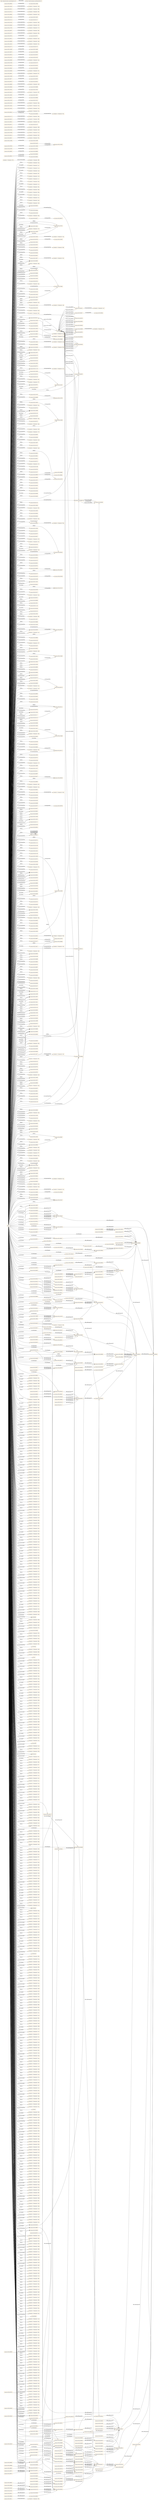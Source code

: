 digraph ar2dtool_diagram { 
rankdir=LR;
size="1501"
node [shape = rectangle, color="orange"]; "resource:SIO_000511" "resource:SIO_000520" "resource:SIO_000554" "420cbd25:17193a9c453:-7fb6" "resource:SIO_000344" "resource:SIO_001265" "420cbd25:17193a9c453:-7e9e" "resource:SIO_000806" "420cbd25:17193a9c453:-7ffc" "resource:SIO_000112" "resource:SIO_000072" "420cbd25:17193a9c453:-7f05" "resource:SIO_000452" "resource:SIO_010001" "420cbd25:17193a9c453:-7e7b" "resource:SIO_010010" "resource:SIO_010009" "resource:SIO_010341" "resource:SIO_001001" "resource:SIO_010456" "420cbd25:17193a9c453:-7d63" "resource:SIO_000750" "resource:SIO_000256" "resource:SIO_000431" "resource:SIO_000758" "resource:SIO_000391" "resource:SIO_000692" "resource:SIO_000402" "resource:SIO_001091" "420cbd25:17193a9c453:-7d84" "resource:SIO_010336" "resource:SIO_000776" "resource:SIO_000494" "resource:SIO_000056" "resource:SIO_010530" "resource:SIO_001014" "resource:SIO_001405" "420cbd25:17193a9c453:-7eb2" "resource:SIO_000016" "resource:SIO_000092" "resource:SIO_010368" "resource:SIO_001216" "resource:SIO_010289" "resource:SIO_010416" "resource:SIO_010048" "resource:SIO_010057" "420cbd25:17193a9c453:-7c61" "420cbd25:17193a9c453:-7f3a" "resource:SIO_000167" "resource:SIO_000314" "420cbd25:17193a9c453:-7cb2" "resource:SIO_010375" "resource:SIO_001232" "420cbd25:17193a9c453:-7e59" "resource:SIO_000962" "420cbd25:17193a9c453:-7fe3" "resource:SIO_010464" "resource:SIO_010295" "resource:SIO_000417" "420cbd25:17193a9c453:-7cc8" "resource:SIO_000106" "resource:SIO_000720" "resource:SIO_010450" "resource:SIO_010458" "420cbd25:17193a9c453:-7e16" "resource:SIO_000532" "resource:SIO_000708" "resource:SIO_000070" "resource:SIO_000404" "resource:SIO_010346" "420cbd25:17193a9c453:-7e1d" "resource:SIO_010075" "resource:SIO_001176" "resource:SIO_000185" "resource:SIO_001224" "resource:SIO_010035" "resource:SIO_000715" "420cbd25:17193a9c453:-7e0f" "resource:SIO_010362" "420cbd25:17193a9c453:-7d9b" "resource:SIO_001210" "resource:SIO_001197" "resource:SIO_000116" "resource:SIO_001218" "420cbd25:17193a9c453:-7dcc" "resource:SIO_000810" "resource:SIO_000125" "420cbd25:17193a9c453:-7f72" "resource:SIO_000701" "resource:SIO_000076" "resource:SIO_000456" "resource:SIO_010442" "resource:SIO_000268" "resource:SIO_000499" "420cbd25:17193a9c453:-7f6e" "420cbd25:17193a9c453:-7dbe" "resource:SIO_001010" "420cbd25:17193a9c453:-7f1e" "resource:SIO_011126" "420cbd25:17193a9c453:-7da1" "resource:SIO_000754" "resource:SIO_010008" "resource:SIO_001135" "420cbd25:17193a9c453:-7c9e" "420cbd25:17193a9c453:-7f8f" "resource:SIO_001095" "420cbd25:17193a9c453:-7dda" "resource:SIO_000089" "resource:SIO_001008" "resource:SIO_010455" "resource:SIO_000722" "resource:SIO_001045" "420cbd25:17193a9c453:-7cb4" "420cbd25:17193a9c453:-7dab" "resource:SIO_010462" "420cbd25:17193a9c453:-7d28" "420cbd25:17193a9c453:-7c79" "resource:SIO_001353" "420cbd25:17193a9c453:-7fc1" "420cbd25:17193a9c453:-7e6c" "resource:SIO_010101" "resource:SIO_000036" "resource:SIO_000647" "resource:SIO_000538" "420cbd25:17193a9c453:-7e3d" "resource:SIO_010497" "resource:SIO_001291" "420cbd25:17193a9c453:-7ea8" "resource:SIO_010783" "resource:SIO_000458" "resource:SIO_001174" "resource:SIO_000913" "resource:SIO_000915" "resource:SIO_000613" "resource:SIO_000713" "420cbd25:17193a9c453:-7e75" "resource:SIO_001188" "resource:SIO_000756" "resource:SIO_001297" "resource:SIO_010047" "resource:SIO_000123" "resource:SIO_000074" "resource:SIO_000083" "resource:SIO_010448" "resource:SIO_010533" "resource:SIO_000468" "resource:SIO_000014" "resource:SIO_000516" "resource:SIO_001093" "resource:SIO_000500" "resource:SIO_010051" "resource:SIO_001043" "resource:SIO_000508" "resource:SIO_000429" "resource:SIO_000809" "resource:SIO_010432" "resource:SIO_010782" "resource:SIO_000960" "resource:SIO_001132" "420cbd25:17193a9c453:-7f97" "resource:SIO_010004" "resource:SIO_000524" "resource:SIO_000550" "420cbd25:17193a9c453:-7fb2" "420cbd25:17193a9c453:-7cea" "resource:SIO_010020" "resource:SIO_000034" "resource:SIO_000434" "420cbd25:17193a9c453:-7c93" "420cbd25:17193a9c453:-7d52" "resource:SIO_000577" "resource:SIO_000005" "resource:SIO_010309" "resource:SIO_010344" "resource:SIO_000747" "resource:SIO_000279" "resource:SIO_000441" "resource:SIO_000327" "420cbd25:17193a9c453:-7f15" "resource:SIO_000462" "420cbd25:17193a9c453:-7d73" "resource:SIO_000143" "420cbd25:17193a9c453:-7cf1" "resource:SIO_001295" "resource:SIO_000114" "resource:SIO_000454" "420cbd25:17193a9c453:-7ce3" "420cbd25:17193a9c453:-7c8f" "resource:SIO_000052" "resource:SIO_010378" "resource:SIO_000353" "resource:SIO_001370" "resource:SIO_001269" "resource:SIO_000012" "resource:SIO_000752" "resource:SIO_000555" "resource:SIO_001107" "420cbd25:17193a9c453:-7eec" "resource:SIO_001301" "resource:SIO_001035" "resource:SIO_001266" "resource:SIO_011001" "resource:SIO_000541" "resource:SIO_000270" "resource:SIO_000318" "resource:SIO_000549" "resource:SIO_001071" "420cbd25:17193a9c453:-7dea" "resource:SIO_000512" "resource:SIO_000579" "420cbd25:17193a9c453:-7cce" "resource:SIO_010460" "resource:SIO_000638" "resource:SIO_010011" "resource:SIO_001273" "resource:SIO_010410" "resource:SIO_000609" "420cbd25:17193a9c453:-7f1b" "resource:SIO_011118" "resource:SIO_000148" "420cbd25:17193a9c453:-7ed5" "resource:SIO_001213" "resource:SIO_000704" "resource:SIO_010342" "420cbd25:17193a9c453:-7ff0" "resource:SIO_010071" "420cbd25:17193a9c453:-7cd5" "resource:SIO_000460" "resource:SIO_010039" "resource:SIO_000257" "420cbd25:17193a9c453:-7f5d" "resource:SIO_000805" "420cbd25:17193a9c453:-7ca2" "resource:SIO_010337" "420cbd25:17193a9c453:-7f48" "resource:SIO_000664" "resource:SIO_001233" "resource:SIO_001375" "420cbd25:17193a9c453:-7d77" "resource:SIO_001267" "resource:SIO_000261" "420cbd25:17193a9c453:-7f60" "420cbd25:17193a9c453:-7d58" "resource:SIO_010058" "420cbd25:17193a9c453:-7e6f" "resource:SIO_010451" "420cbd25:17193a9c453:-7ff8" "resource:SIO_001041" "resource:SIO_010459" "resource:SIO_000807" "resource:SIO_010358" "resource:SIO_000963" "resource:SIO_010780" "resource:SIO_000113" "resource:SIO_000004" "resource:SIO_000370" "resource:SIO_010296" "resource:SIO_010002" "resource:SIO_000405" "420cbd25:17193a9c453:-7fda" "420cbd25:17193a9c453:-7e2c" "resource:SIO_000440" "resource:SIO_000448" "420cbd25:17193a9c453:-7cbf" "resource:SIO_000721" "420cbd25:17193a9c453:-7ce9" "resource:SIO_000751" "resource:SIO_000902" "resource:SIO_000432" "resource:SIO_010096" "resource:SIO_001294" "resource:SIO_001211" "resource:SIO_000702" "resource:SIO_010334" "resource:SIO_001177" "420cbd25:17193a9c453:-7d85" "resource:SIO_000269" "420cbd25:17193a9c453:-7edd" "resource:SIO_001015" "resource:SIO_000390" "resource:SIO_010443" "resource:SIO_000457" "resource:SIO_010043" "resource:SIO_001090" "420cbd25:17193a9c453:-7d02" "resource:SIO_000505" "resource:SIO_001046" "resource:SIO_000168" "resource:SIO_000321" "resource:SIO_001116" "resource:SIO_010376" "resource:SIO_010424" "resource:SIO_000965" "resource:SIO_000418" "420cbd25:17193a9c453:-7de2" "resource:SIO_001009" "resource:SIO_010056" "resource:SIO_000723" "resource:SIO_001264" "420cbd25:17193a9c453:-7c7f" "resource:SIO_010090" "resource:SIO_011007" "resource:SIO_000111" "420cbd25:17193a9c453:-7f93" "resource:SIO_000097" "resource:SIO_010463" "resource:SIO_010000" "resource:SIO_000903" "420cbd25:17193a9c453:-7e92" "420cbd25:17193a9c453:-7e1e" "resource:SIO_000614" "resource:SIO_000640" "resource:SIO_000146" "resource:SIO_000648" "resource:SIO_000430" "resource:SIO_001292" "resource:SIO_000289" "resource:SIO_000707" "resource:SIO_000337" "resource:SIO_000401" "resource:SIO_000459" "resource:SIO_000523" "resource:SIO_010340" "resource:SIO_010074" "resource:SIO_001175" "resource:SIO_001040" "resource:SIO_000914" "resource:SIO_000275" "resource:SIO_000675" "resource:SIO_000784" "resource:SIO_000714" "resource:SIO_011121" "resource:SIO_001298" "resource:SIO_001215" "resource:SIO_010288" "resource:SIO_010415" "resource:SIO_001136" "resource:SIO_000342" "resource:SIO_000376" "resource:SIO_000166" "resource:SIO_010508" "420cbd25:17193a9c453:-7e43" "420cbd25:17193a9c453:-7f7c" "resource:SIO_001231" "resource:SIO_000015" "resource:SIO_000580" "resource:SIO_000091" "resource:SIO_000150" "resource:SIO_010076" "resource:SIO_000995" "resource:SIO_001270" "resource:SIO_000307" "resource:SIO_001094" "resource:SIO_000559" "resource:SIO_000501" "resource:SIO_000509" "resource:SIO_001262" "resource:SIO_010457" "resource:SIO_000762" "420cbd25:17193a9c453:-7d3c" "resource:SIO_001074" "resource:SIO_000539" "resource:SIO_000961" "420cbd25:17193a9c453:-7e54" "resource:SIO_010005" "420cbd25:17193a9c453:-7c70" "resource:SIO_010345" "resource:SIO_000328" "resource:SIO_010100" "resource:SIO_000463" "resource:SIO_000144" "420cbd25:17193a9c453:-7dfa" "resource:SIO_000035" "resource:SIO_000435" "resource:SIO_010094" "resource:SIO_000395" "resource:SIO_010029" "resource:SIO_000578" "resource:SIO_000115" "resource:SIO_001217" "resource:SIO_000006" "resource:SIO_000124" "420cbd25:17193a9c453:-7e62" "resource:SIO_000626" "resource:SIO_001289" "resource:SIO_000498" "resource:SIO_000131" "resource:SIO_000653" "resource:SIO_000753" "resource:SIO_000997" "resource:SIO_001296" "resource:SIO_001209" "resource:SIO_000333" "resource:SIO_000455" "resource:SIO_000503" "420cbd25:17193a9c453:-7db4" "resource:SIO_000162" "resource:SIO_000284" "resource:SIO_001227" "resource:SIO_010038" "resource:SIO_000354" "resource:SIO_011125" "resource:SIO_010299" "resource:SIO_010007" "resource:SIO_000556" "420cbd25:17193a9c453:-7cbc" "resource:SIO_010411" "resource:SIO_010310" "resource:SIO_010054" "resource:SIO_001145" "resource:SIO_001302" "resource:SIO_000592" "resource:SIO_011002" "resource:SIO_011119" "resource:SIO_000428" "resource:SIO_000437" "resource:SIO_010099" "resource:SIO_001072" "420cbd25:17193a9c453:-7c99" "resource:SIO_000069" "420cbd25:17193a9c453:-7c9a" "resource:SIO_000000" "resource:SIO_000400" "resource:SIO_000967" "resource:SIO_010461" "420cbd25:17193a9c453:-7d6a" "420cbd25:17193a9c453:-7f9b" "resource:SIO_000639" "resource:SIO_001274" "420cbd25:17193a9c453:-7f36" "resource:SIO_000396" "resource:SIO_001003" "resource:SIO_000564" "resource:SIO_000719" "resource:SIO_000612" "resource:SIO_000258" "420cbd25:17193a9c453:-7f57" "resource:SIO_001214" "resource:SIO_001290" "resource:SIO_000755" "resource:SIO_001336" "resource:SIO_000705" "420cbd25:17193a9c453:-7e4f" "resource:SIO_000694" "resource:SIO_010046" "resource:SIO_000122" "resource:SIO_001038" "resource:SIO_010072" "resource:SIO_010532" "resource:SIO_000959" "420cbd25:17193a9c453:-7da5" "resource:SIO_000476" "resource:SIO_000651" "resource:SIO_010025" "resource:SIO_001050" "resource:SIO_000794" "resource:SIO_001139" "resource:SIO_000073" "resource:SIO_000453" "resource:SIO_000340" "resource:SIO_010447" "resource:SIO_010059" "420cbd25:17193a9c453:-7f2f" "420cbd25:17193a9c453:-7ca9" "resource:SIO_000483" "420cbd25:17193a9c453:-7cb8" "420cbd25:17193a9c453:-7daf" "resource:SIO_010506" "resource:SIO_000319" "resource:SIO_001234" "420cbd25:17193a9c453:-7d7d" "resource:SIO_000262" "resource:SIO_000449" "resource:SIO_000108" "resource:SIO_010052" "resource:SIO_000507" "420cbd25:17193a9c453:-7f27" "420cbd25:17193a9c453:-7ec7" "resource:SIO_001260" "resource:SIO_000808" "resource:SIO_010359" "resource:SIO_010423" "resource:SIO_000589" "420cbd25:17193a9c453:-7fd2" "resource:SIO_000017" "resource:SIO_010003" "resource:SIO_010343" "420cbd25:17193a9c453:-7f43" "420cbd25:17193a9c453:-7cfd" "420cbd25:17193a9c453:-7f77" "resource:SIO_000562" "420cbd25:17193a9c453:-7fac" "resource:SIO_000142" "resource:SIO_000433" "resource:SIO_000469" "420cbd25:17193a9c453:-7e65" "resource:SIO_000078" "resource:SIO_010044" "420cbd25:17193a9c453:-7d6e" "420cbd25:17193a9c453:-7d1e" "resource:SIO_000780" "resource:SIO_010030" "resource:SIO_000616" "resource:SIO_000966" "resource:SIO_000302" "420cbd25:17193a9c453:-7d10" "420cbd25:17193a9c453:-7e26" "resource:SIO_010363" "resource:SIO_010284" "resource:SIO_000080" "resource:SIO_000984" "resource:SIO_001047" "resource:SIO_001117" "resource:SIO_010377" "resource:SIO_010091" "resource:SIO_010425" ; /*classes style*/
	"resource:SIO_010009" -> "resource:SIO_010010" [ label = "owl:disjointWith" ];
	"resource:SIO_001098" -> "resource:SIO_000272" [ label = "rdfs:subPropertyOf" ];
	"resource:SIO_010462" -> "resource:SIO_010463" [ label = "owl:disjointWith" ];
	"resource:SIO_001279" -> "resource:SIO_000008" [ label = "rdfs:subPropertyOf" ];
	"resource:SIO_010377" -> "resource:SIO_010378" [ label = "owl:disjointWith" ];
	"resource:SIO_010377" -> "420cbd25:17193a9c453:-7cbf" [ label = "owl:equivalentClass" ];
	"resource:SIO_000232" -> "resource:SIO_000062" [ label = "rdfs:subPropertyOf" ];
	"resource:SIO_000805" -> "resource:SIO_000806" [ label = "owl:disjointWith" ];
	"resource:SIO_010432" -> "420cbd25:17193a9c453:-7cb4" [ label = "owl:equivalentClass" ];
	"resource:SIO_000202" -> "resource:SIO_000145" [ label = "rdfs:subPropertyOf" ];
	"resource:SIO_000093" -> "resource:SIO_000068" [ label = "rdfs:subPropertyOf" ];
	"resource:SIO_001280" -> "resource:SIO_000011" [ label = "rdfs:subPropertyOf" ];
	"resource:SIO_000274" -> "resource:SIO_000497" [ label = "rdfs:subPropertyOf" ];
	"resource:SIO_000274" -> "resource:SIO_000244" [ label = "rdfs:subPropertyOf" ];
	"resource:SIO_001008" -> "420cbd25:17193a9c453:-7e16" [ label = "owl:equivalentClass" ];
	"resource:SIO_000455" -> "resource:SIO_000458" [ label = "owl:disjointWith" ];
	"resource:SIO_000455" -> "420cbd25:17193a9c453:-7f1e" [ label = "owl:equivalentClass" ];
	"resource:SIO_000063" -> "resource:SIO_000062" [ label = "rdfs:subPropertyOf" ];
	"resource:SIO_010082" -> "resource:SIO_010078" [ label = "rdfs:subPropertyOf" ];
	"resource:SIO_000244" -> "resource:SIO_000352" [ label = "rdfs:subPropertyOf" ];
	"resource:SIO_000636" -> "resource:SIO_000352" [ label = "rdfs:subPropertyOf" ];
	"resource:SIO_000425" -> "resource:SIO_000001" [ label = "rdfs:subPropertyOf" ];
	"resource:SIO_000214" -> "resource:SIO_000425" [ label = "rdfs:subPropertyOf" ];
	"resource:SIO_000793" -> "resource:SIO_000687" [ label = "rdfs:subPropertyOf" ];
	"resource:SIO_001401" -> "resource:SIO_001154" [ label = "rdfs:subPropertyOf" ];
	"resource:SIO_000974" -> "resource:SIO_000053" [ label = "rdfs:subPropertyOf" ];
	"resource:SIO_000497" -> "resource:SIO_000272" [ label = "rdfs:subPropertyOf" ];
	"resource:SIO_010782" -> "resource:SIO_010783" [ label = "owl:disjointWith" ];
	"resource:SIO_000286" -> "resource:SIO_000497" [ label = "rdfs:subPropertyOf" ];
	"resource:SIO_000552" -> "resource:SIO_000230" [ label = "rdfs:subPropertyOf" ];
	"resource:SIO_001262" -> "420cbd25:17193a9c453:-7d85" [ label = "owl:equivalentClass" ];
	"resource:SIO_000341" -> "resource:SIO_000425" [ label = "rdfs:subPropertyOf" ];
	"resource:SIO_000733" -> "resource:SIO_000737" [ label = "rdfs:subPropertyOf" ];
	"resource:SIO_000437" -> "420cbd25:17193a9c453:-7f3a" [ label = "owl:equivalentClass" ];
	"resource:SIO_010456" -> "420cbd25:17193a9c453:-7c9a" [ label = "owl:equivalentClass" ];
	"resource:SIO_000311" -> "resource:SIO_000232" [ label = "rdfs:subPropertyOf" ];
	"resource:SIO_000226" -> "resource:SIO_000236" [ label = "rdfs:subPropertyOf" ];
	"resource:SIO_000775" -> "resource:SIO_000773" [ label = "rdfs:subPropertyOf" ];
	"resource:SIO_000268" -> "420cbd25:17193a9c453:-7f6e" [ label = "owl:equivalentClass" ];
	"resource:SIO_000142" -> "resource:SIO_000143" [ label = "owl:disjointWith" ];
	"resource:SIO_000449" -> "resource:SIO_000468" [ label = "owl:disjointWith" ];
	"resource:SIO_000323" -> "resource:SIO_000128" [ label = "rdfs:subPropertyOf" ];
	"resource:SIO_001159" -> "resource:SIO_000062" [ label = "rdfs:subPropertyOf" ];
	"resource:SIO_000208" -> "resource:SIO_000773" [ label = "rdfs:subPropertyOf" ];
	"resource:SIO_000365" -> "resource:SIO_000219" [ label = "rdfs:subPropertyOf" ];
	"resource:SIO_000631" -> "resource:SIO_000628" [ label = "rdfs:subPropertyOf" ];
	"resource:SIO_000420" -> "resource:SIO_000425" [ label = "rdfs:subPropertyOf" ];
	"resource:SIO_000335" -> "resource:SIO_000652" [ label = "rdfs:subPropertyOf" ];
	"resource:SIO_000335" -> "resource:SIO_000293" [ label = "rdfs:subPropertyOf" ];
	"resource:SIO_000124" -> "420cbd25:17193a9c453:-7f93" [ label = "owl:equivalentClass" ];
	"resource:SIO_001045" -> "420cbd25:17193a9c453:-7e0f" [ label = "owl:equivalentClass" ];
	"resource:SIO_010058" -> "resource:SIO_010059" [ label = "owl:disjointWith" ];
	"resource:SIO_000673" -> "resource:SIO_000671" [ label = "rdfs:subPropertyOf" ];
	"resource:SIO_000462" -> "resource:SIO_000463" [ label = "owl:disjointWith" ];
	"resource:SIO_000251" -> "resource:SIO_000249" [ label = "rdfs:subPropertyOf" ];
	"resource:SIO_000643" -> "resource:SIO_000224" [ label = "rdfs:subPropertyOf" ];
	"resource:SIO_000558" -> "resource:SIO_010302" [ label = "rdfs:subPropertyOf" ];
	"resource:SIO_001353" -> "420cbd25:17193a9c453:-7d6e" [ label = "owl:equivalentClass" ];
	"resource:SIO_000221" -> "resource:SIO_000008" [ label = "rdfs:subPropertyOf" ];
	"resource:SIO_010336" -> "resource:SIO_010337" [ label = "owl:disjointWith" ];
	"resource:SIO_000709" -> "resource:SIO_000001" [ label = "rdfs:subPropertyOf" ];
	"resource:SIO_000293" -> "resource:SIO_000203" [ label = "rdfs:subPropertyOf" ];
	"resource:SIO_011126" -> "420cbd25:17193a9c453:-7c61" [ label = "owl:equivalentClass" ];
	"resource:SIO_000655" -> "resource:SIO_000294" [ label = "rdfs:subPropertyOf" ];
	"resource:SIO_000052" -> "420cbd25:17193a9c453:-7fda" [ label = "owl:equivalentClass" ];
	"resource:SIO_000710" -> "resource:SIO_000709" [ label = "rdfs:subPropertyOf" ];
	"resource:SIO_000233" -> "resource:SIO_000011" [ label = "rdfs:subPropertyOf" ];
	"resource:SIO_001154" -> "resource:SIO_000294" [ label = "rdfs:subPropertyOf" ];
	"resource:SIO_000203" -> "resource:SIO_000322" [ label = "rdfs:subPropertyOf" ];
	"resource:SIO_000697" -> "resource:SIO_000709" [ label = "rdfs:subPropertyOf" ];
	"resource:SIO_001009" -> "resource:SIO_001010" [ label = "owl:disjointWith" ];
	"resource:SIO_010083" -> "resource:SIO_010079" [ label = "rdfs:subPropertyOf" ];
	"resource:SIO_000064" -> "resource:SIO_000219" [ label = "rdfs:subPropertyOf" ];
	"resource:SIO_000456" -> "resource:SIO_000457" [ label = "owl:disjointWith" ];
	"resource:SIO_000245" -> "resource:SIO_000294" [ label = "rdfs:subPropertyOf" ];
	"resource:SIO_000511" -> "420cbd25:17193a9c453:-7f05" [ label = "owl:equivalentClass" ];
	"resource:SIO_000426" -> "resource:SIO_000425" [ label = "rdfs:subPropertyOf" ];
	"resource:SIO_000215" -> "resource:SIO_000011" [ label = "rdfs:subPropertyOf" ];
	"resource:SIO_001402" -> "resource:SIO_001154" [ label = "rdfs:subPropertyOf" ];
	"resource:SIO_000975" -> "resource:SIO_000093" [ label = "rdfs:subPropertyOf" ];
	"resource:SIO_000679" -> "resource:SIO_000054" [ label = "rdfs:subPropertyOf" ];
	"resource:SIO_000553" -> "resource:SIO_000231" [ label = "rdfs:subPropertyOf" ];
	"resource:SIO_000342" -> "420cbd25:17193a9c453:-7f48" [ label = "owl:equivalentClass" ];
	"resource:SIO_000734" -> "resource:SIO_000699" [ label = "rdfs:subPropertyOf" ];
	"resource:SIO_000257" -> "resource:SIO_000258" [ label = "owl:disjointWith" ];
	"resource:SIO_000131" -> "resource:SIO_001197" [ label = "owl:disjointWith" ];
	"resource:SIO_000523" -> "resource:SIO_000524" [ label = "owl:disjointWith" ];
	"resource:SIO_010457" -> "420cbd25:17193a9c453:-7c93" [ label = "owl:equivalentClass" ];
	"resource:SIO_000312" -> "resource:SIO_000229" [ label = "rdfs:subPropertyOf" ];
	"resource:SIO_000704" -> "resource:SIO_000721" [ label = "owl:disjointWith" ];
	"resource:SIO_000227" -> "resource:SIO_000643" [ label = "rdfs:subPropertyOf" ];
	"resource:SIO_000680" -> "resource:SIO_000679" [ label = "rdfs:subPropertyOf" ];
	"resource:SIO_010005" -> "resource:SIO_010047" [ label = "owl:disjointWith" ];
	"resource:SIO_000269" -> "resource:SIO_000270" [ label = "owl:disjointWith" ];
	"resource:SIO_010288" -> "resource:SIO_010289" [ label = "owl:disjointWith" ];
	"resource:SIO_000324" -> "resource:SIO_000202" [ label = "rdfs:subPropertyOf" ];
	"resource:SIO_010343" -> "420cbd25:17193a9c453:-7cea" [ label = "owl:equivalentClass" ];
	"resource:SIO_000692" -> "resource:SIO_000694" [ label = "owl:disjointWith" ];
	"resource:SIO_000028" -> "resource:SIO_000145" [ label = "rdfs:subPropertyOf" ];
	"resource:SIO_000209" -> "resource:SIO_000773" [ label = "rdfs:subPropertyOf" ];
	"resource:SIO_000577" -> "resource:SIO_000578" [ label = "owl:disjointWith" ];
	"resource:SIO_000758" -> "resource:SIO_001093" [ label = "owl:disjointWith" ];
	"resource:SIO_000240" -> "resource:SIO_000203" [ label = "rdfs:subPropertyOf" ];
	"resource:SIO_000632" -> "resource:SIO_000210" [ label = "rdfs:subPropertyOf" ];
	"resource:SIO_000421" -> "resource:SIO_000425" [ label = "rdfs:subPropertyOf" ];
	"resource:SIO_000210" -> "resource:SIO_000628" [ label = "rdfs:subPropertyOf" ];
	"resource:SIO_000125" -> "420cbd25:17193a9c453:-7f8f" [ label = "owl:equivalentClass" ];
	"resource:SIO_001046" -> "resource:SIO_001047" [ label = "owl:disjointWith" ];
	"resource:SIO_010410" -> "420cbd25:17193a9c453:-7cbc" [ label = "owl:equivalentClass" ];
	"resource:SIO_000970" -> "resource:SIO_000975" [ label = "rdfs:subPropertyOf" ];
	"resource:SIO_001101" -> "resource:SIO_000709" [ label = "rdfs:subPropertyOf" ];
	"resource:SIO_000674" -> "resource:SIO_000672" [ label = "rdfs:subPropertyOf" ];
	"resource:SIO_000589" -> "420cbd25:17193a9c453:-7eec" [ label = "owl:equivalentClass" ];
	"http://semanticscience.org/ontology/sio.owl" -> "http://creativecommons.org/licenses/by/4.0/" [ label = "terms:license" ];
	"resource:SIO_000252" -> "resource:SIO_000212" [ label = "rdfs:subPropertyOf" ];
	"resource:SIO_000644" -> "resource:SIO_000223" [ label = "rdfs:subPropertyOf" ];
	"resource:SIO_001269" -> "resource:SIO_001270" [ label = "owl:disjointWith" ];
	"resource:SIO_000222" -> "resource:SIO_000011" [ label = "rdfs:subPropertyOf" ];
	"resource:SIO_000011" -> "resource:SIO_000001" [ label = "rdfs:subPropertyOf" ];
	"resource:SIO_000318" -> "resource:SIO_000319" [ label = "owl:disjointWith" ];
	"resource:SIO_000294" -> "resource:SIO_000243" [ label = "rdfs:subPropertyOf" ];
	"resource:SIO_010000" -> "420cbd25:17193a9c453:-7d63" [ label = "owl:equivalentClass" ];
	"resource:SIO_001209" -> "420cbd25:17193a9c453:-7d9b" [ label = "owl:equivalentClass" ];
	"resource:SIO_000656" -> "resource:SIO_000655" [ label = "rdfs:subPropertyOf" ];
	"resource:SIO_000053" -> "resource:SIO_000028" [ label = "rdfs:subPropertyOf" ];
	"resource:SIO_000234" -> "resource:SIO_000008" [ label = "rdfs:subPropertyOf" ];
	"resource:SIO_001155" -> "resource:SIO_000352" [ label = "rdfs:subPropertyOf" ];
	"resource:SIO_000807" -> "resource:SIO_000808" [ label = "owl:disjointWith" ];
	"resource:SIO_001210" -> "resource:SIO_001211" [ label = "owl:disjointWith" ];
	"resource:SIO_000204" -> "resource:SIO_000322" [ label = "rdfs:subPropertyOf" ];
	"resource:SIO_000095" -> "resource:SIO_000011" [ label = "rdfs:subPropertyOf" ];
	"resource:SIO_000668" -> "resource:SIO_000628" [ label = "rdfs:subPropertyOf" ];
	"resource:SIO_010295" -> "resource:SIO_010296" [ label = "owl:disjointWith" ];
	"resource:SIO_000246" -> "resource:SIO_000245" [ label = "rdfs:subPropertyOf" ];
	"resource:SIO_000427" -> "resource:SIO_000424" [ label = "rdfs:subPropertyOf" ];
	"resource:SIO_000216" -> "resource:SIO_000008" [ label = "rdfs:subPropertyOf" ];
	"resource:SIO_001403" -> "resource:SIO_000001" [ label = "rdfs:subPropertyOf" ];
	"resource:SIO_000005" -> "resource:SIO_000340" [ label = "owl:disjointWith" ];
	"resource:SIO_000288" -> "resource:SIO_000203" [ label = "rdfs:subPropertyOf" ];
	"resource:SIO_000554" -> "resource:SIO_000555" [ label = "owl:disjointWith" ];
	"resource:SIO_000469" -> "420cbd25:17193a9c453:-7f15" [ label = "owl:equivalentClass" ];
	"resource:SIO_010362" -> "420cbd25:17193a9c453:-7cce" [ label = "owl:equivalentClass" ];
	"resource:SIO_000735" -> "resource:SIO_000733" [ label = "rdfs:subPropertyOf" ];
	"resource:SIO_000132" -> "resource:SIO_000322" [ label = "rdfs:subPropertyOf" ];
	"resource:SIO_010458" -> "420cbd25:17193a9c453:-7c8f" [ label = "owl:equivalentClass" ];
	"resource:SIO_000313" -> "resource:SIO_000310" [ label = "rdfs:subPropertyOf" ];
	"resource:SIO_000892" -> "resource:SIO_000212" [ label = "rdfs:subPropertyOf" ];
	"resource:SIO_000228" -> "resource:SIO_000644" [ label = "rdfs:subPropertyOf" ];
	"resource:SIO_000681" -> "resource:SIO_000679" [ label = "rdfs:subPropertyOf" ];
	"resource:SIO_000017" -> "resource:SIO_000354" [ label = "owl:disjointWith" ];
	"resource:SIO_010302" -> "resource:SIO_000272" [ label = "rdfs:subPropertyOf" ];
	"resource:SIO_000089" -> "420cbd25:17193a9c453:-7fc1" [ label = "owl:equivalentClass" ];
	"resource:SIO_000440" -> "420cbd25:17193a9c453:-7f2f" [ label = "owl:equivalentClass" ];
	"resource:SIO_000355" -> "resource:SIO_000229" [ label = "rdfs:subPropertyOf" ];
	"resource:SIO_000059" -> "resource:SIO_000008" [ label = "rdfs:subPropertyOf" ];
	"resource:SIO_010078" -> "resource:SIO_000338" [ label = "rdfs:subPropertyOf" ];
	"resource:SIO_000325" -> "420cbd25:17193a9c453:-7ff4" [ label = "owl:propertyChainAxiom" ];
	"resource:SIO_000325" -> "resource:SIO_000322" [ label = "rdfs:subPropertyOf" ];
	"resource:SIO_001035" -> "resource:SIO_001038" [ label = "owl:disjointWith" ];
	"resource:SIO_000029" -> "resource:SIO_000096" [ label = "rdfs:subPropertyOf" ];
	"resource:SIO_001301" -> "resource:SIO_001302" [ label = "owl:disjointWith" ];
	"resource:SIO_010048" -> "resource:SIO_010052" [ label = "owl:disjointWith" ];
	"resource:SIO_000482" -> "resource:SIO_000283" [ label = "rdfs:subPropertyOf" ];
	"resource:SIO_000060" -> "resource:SIO_000205" [ label = "rdfs:subPropertyOf" ];
	"resource:SIO_000452" -> "resource:SIO_000454" [ label = "owl:disjointWith" ];
	"resource:SIO_000452" -> "resource:SIO_000453" [ label = "owl:disjointWith" ];
	"resource:SIO_000241" -> "resource:SIO_000652" [ label = "rdfs:subPropertyOf" ];
	"resource:SIO_000241" -> "resource:SIO_000211" [ label = "rdfs:subPropertyOf" ];
	"resource:SIO_000633" -> "resource:SIO_000205" [ label = "rdfs:subPropertyOf" ];
	"resource:SIO_000422" -> "resource:SIO_000283" [ label = "rdfs:subPropertyOf" ];
	"resource:SIO_000211" -> "resource:SIO_000203" [ label = "rdfs:subPropertyOf" ];
	"resource:SIO_000971" -> "resource:SIO_000974" [ label = "rdfs:subPropertyOf" ];
	"resource:SIO_000307" -> "420cbd25:17193a9c453:-7f60" [ label = "owl:equivalentClass" ];
	"resource:SIO_000283" -> "resource:SIO_000272" [ label = "rdfs:subPropertyOf" ];
	"resource:SIO_000675" -> "420cbd25:17193a9c453:-7ec7" [ label = "owl:equivalentClass" ];
	"resource:SIO_000072" -> "resource:SIO_000073" [ label = "owl:disjointWith" ];
	"resource:SIO_000253" -> "resource:SIO_000008" [ label = "rdfs:subPropertyOf" ];
	"resource:SIO_001174" -> "420cbd25:17193a9c453:-7dbe" [ label = "owl:equivalentClass" ];
	"resource:SIO_000223" -> "resource:SIO_000008" [ label = "rdfs:subPropertyOf" ];
	"resource:SIO_010423" -> "420cbd25:17193a9c453:-7cb8" [ label = "owl:equivalentClass" ];
	"resource:SIO_000772" -> "resource:SIO_000631" [ label = "rdfs:subPropertyOf" ];
	"resource:SIO_000687" -> "resource:SIO_000322" [ label = "rdfs:subPropertyOf" ];
	"resource:SIO_001090" -> "resource:SIO_001091" [ label = "owl:disjointWith" ];
	"resource:SIO_000657" -> "resource:SIO_000352" [ label = "rdfs:subPropertyOf" ];
	"resource:SIO_000054" -> "resource:SIO_000053" [ label = "rdfs:subPropertyOf" ];
	"resource:SIO_000235" -> "resource:SIO_000586" [ label = "rdfs:subPropertyOf" ];
	"resource:SIO_001156" -> "resource:SIO_000294" [ label = "rdfs:subPropertyOf" ];
	"resource:SIO_001156" -> "resource:SIO_000229" [ label = "rdfs:subPropertyOf" ];
	"resource:SIO_000205" -> "resource:SIO_000212" [ label = "rdfs:subPropertyOf" ];
	"resource:SIO_000784" -> "resource:SIO_010048" [ label = "owl:disjointWith" ];
	"resource:SIO_000699" -> "resource:SIO_000737" [ label = "rdfs:subPropertyOf" ];
	"resource:SIO_000965" -> "420cbd25:17193a9c453:-7e43" [ label = "owl:equivalentClass" ];
	"resource:SIO_000096" -> "resource:SIO_000093" [ label = "rdfs:subPropertyOf" ];
	"resource:SIO_000362" -> "resource:SIO_000008" [ label = "rdfs:subPropertyOf" ];
	"resource:SIO_000277" -> "resource:SIO_000631" [ label = "rdfs:subPropertyOf" ];
	"resource:SIO_000066" -> "resource:SIO_000253" [ label = "rdfs:subPropertyOf" ];
	"resource:SIO_000458" -> "420cbd25:17193a9c453:-7f1b" [ label = "owl:equivalentClass" ];
	"resource:SIO_000332" -> "resource:SIO_000563" [ label = "rdfs:subPropertyOf" ];
	"resource:SIO_000247" -> "resource:SIO_000244" [ label = "rdfs:subPropertyOf" ];
	"resource:SIO_000905" -> "resource:SIO_000291" [ label = "rdfs:subPropertyOf" ];
	"resource:SIO_010532" -> "resource:SIO_010533" [ label = "owl:disjointWith" ];
	"resource:SIO_010447" -> "resource:SIO_010448" [ label = "owl:disjointWith" ];
	"resource:SIO_000217" -> "resource:SIO_000223" [ label = "rdfs:subPropertyOf" ];
	"resource:SIO_000609" -> "420cbd25:17193a9c453:-7edd" [ label = "owl:equivalentClass" ];
	"resource:SIO_001404" -> "resource:SIO_001403" [ label = "rdfs:subPropertyOf" ];
	"resource:SIO_000640" -> "resource:SIO_000751" [ label = "owl:disjointWith" ];
	"resource:SIO_010363" -> "420cbd25:17193a9c453:-7cc8" [ label = "owl:equivalentClass" ];
	"resource:SIO_000736" -> "resource:SIO_000001" [ label = "rdfs:subPropertyOf" ];
	"resource:SIO_010459" -> "resource:SIO_010460" [ label = "owl:disjointWith" ];
	"resource:SIO_000314" -> "420cbd25:17193a9c453:-7f5d" [ label = "owl:equivalentClass" ];
	"resource:SIO_000229" -> "resource:SIO_000132" [ label = "rdfs:subPropertyOf" ];
	"resource:SIO_000682" -> "resource:SIO_000029" [ label = "rdfs:subPropertyOf" ];
	"resource:SIO_000652" -> "resource:SIO_000203" [ label = "rdfs:subPropertyOf" ];
	"resource:SIO_001096" -> "resource:SIO_000272" [ label = "rdfs:subPropertyOf" ];
	"resource:SIO_000441" -> "420cbd25:17193a9c453:-7f27" [ label = "owl:equivalentClass" ];
	"resource:SIO_010375" -> "resource:SIO_010376" [ label = "owl:disjointWith" ];
	"resource:SIO_000356" -> "resource:SIO_000062" [ label = "rdfs:subPropertyOf" ];
	"resource:SIO_001277" -> "resource:SIO_000628" [ label = "rdfs:subPropertyOf" ];
	"resource:SIO_000230" -> "resource:SIO_000132" [ label = "rdfs:subPropertyOf" ];
	"resource:SIO_000145" -> "resource:SIO_000322" [ label = "rdfs:subPropertyOf" ];
	"resource:SIO_010079" -> "resource:SIO_000339" [ label = "rdfs:subPropertyOf" ];
	"resource:SIO_000960" -> "resource:SIO_000962" [ label = "owl:disjointWith" ];
	"resource:SIO_000960" -> "resource:SIO_000961" [ label = "owl:disjointWith" ];
	"resource:SIO_000272" -> "resource:SIO_000736" [ label = "rdfs:subPropertyOf" ];
	"resource:SIO_000579" -> "resource:SIO_000580" [ label = "owl:disjointWith" ];
	"resource:SIO_000061" -> "resource:SIO_000322" [ label = "rdfs:subPropertyOf" ];
	"resource:SIO_010080" -> "resource:SIO_010078" [ label = "rdfs:subPropertyOf" ];
	"resource:SIO_000242" -> "resource:SIO_000652" [ label = "rdfs:subPropertyOf" ];
	"resource:SIO_000242" -> "resource:SIO_000240" [ label = "rdfs:subPropertyOf" ];
	"resource:SIO_000634" -> "resource:SIO_000558" [ label = "rdfs:subPropertyOf" ];
	"resource:SIO_000900" -> "resource:SIO_000216" [ label = "rdfs:subPropertyOf" ];
	"resource:SIO_000549" -> "resource:SIO_000550" [ label = "owl:disjointWith" ];
	"resource:SIO_010442" -> "420cbd25:17193a9c453:-7ca9" [ label = "owl:equivalentClass" ];
	"resource:SIO_000338" -> "resource:SIO_000563" [ label = "rdfs:subPropertyOf" ];
	"resource:SIO_000338" -> "resource:SIO_000243" [ label = "rdfs:subPropertyOf" ];
	"resource:SIO_000212" -> "resource:SIO_000001" [ label = "rdfs:subPropertyOf" ];
	"resource:SIO_000972" -> "resource:SIO_000974" [ label = "rdfs:subPropertyOf" ];
	"resource:SIO_000495" -> "resource:SIO_000272" [ label = "rdfs:subPropertyOf" ];
	"resource:SIO_010780" -> "420cbd25:17193a9c453:-7c70" [ label = "owl:equivalentClass" ];
	"resource:SIO_000254" -> "resource:SIO_000011" [ label = "rdfs:subPropertyOf" ];
	"resource:SIO_000646" -> "resource:SIO_000643" [ label = "rdfs:subPropertyOf" ];
	"resource:SIO_000224" -> "resource:SIO_000011" [ label = "rdfs:subPropertyOf" ];
	"resource:SIO_000139" -> "resource:SIO_000132" [ label = "rdfs:subPropertyOf" ];
	"resource:SIO_010424" -> "resource:SIO_010425" [ label = "owl:disjointWith" ];
	"resource:SIO_000773" -> "resource:SIO_000252" [ label = "rdfs:subPropertyOf" ];
	"resource:SIO_000562" -> "resource:SIO_010284" [ label = "owl:disjointWith" ];
	"resource:SIO_000477" -> "resource:SIO_000422" [ label = "rdfs:subPropertyOf" ];
	"resource:SIO_010309" -> "resource:SIO_010310" [ label = "owl:disjointWith" ];
	"resource:SIO_000658" -> "resource:SIO_000657" [ label = "rdfs:subPropertyOf" ];
	"resource:SIO_001242" -> "resource:SIO_000736" [ label = "rdfs:subPropertyOf" ];
	"resource:SIO_001157" -> "resource:SIO_000352" [ label = "rdfs:subPropertyOf" ];
	"resource:SIO_000236" -> "resource:SIO_000646" [ label = "rdfs:subPropertyOf" ];
	"resource:SIO_000628" -> "resource:SIO_000001" [ label = "rdfs:subPropertyOf" ];
	"resource:SIO_000809" -> "420cbd25:17193a9c453:-7e6f" [ label = "owl:equivalentClass" ];
	"resource:SIO_000206" -> "resource:SIO_000772" [ label = "rdfs:subPropertyOf" ];
	"resource:SIO_000966" -> "resource:SIO_000967" [ label = "owl:disjointWith" ];
	"resource:SIO_000363" -> "resource:SIO_000011" [ label = "rdfs:subPropertyOf" ];
	"resource:SIO_000278" -> "resource:SIO_000252" [ label = "rdfs:subPropertyOf" ];
	"resource:SIO_000810" -> "420cbd25:17193a9c453:-7e6c" [ label = "owl:equivalentClass" ];
	"resource:SIO_000248" -> "resource:SIO_000352" [ label = "rdfs:subPropertyOf" ];
	"resource:SIO_000122" -> "420cbd25:17193a9c453:-7f9b" [ label = "owl:equivalentClass" ];
	"resource:SIO_000490" -> "resource:SIO_000482" [ label = "rdfs:subPropertyOf" ];
	"resource:SIO_000218" -> "resource:SIO_000224" [ label = "rdfs:subPropertyOf" ];
	"resource:SIO_000671" -> "resource:SIO_000008" [ label = "rdfs:subPropertyOf" ];
	"resource:SIO_001405" -> "resource:SIO_010052" [ label = "owl:disjointWith" ];
	"resource:SIO_000586" -> "resource:SIO_000644" [ label = "rdfs:subPropertyOf" ];
	"resource:SIO_000641" -> "resource:SIO_000008" [ label = "rdfs:subPropertyOf" ];
	"resource:SIO_000737" -> "resource:SIO_000736" [ label = "rdfs:subPropertyOf" ];
	"resource:SIO_000707" -> "resource:SIO_000708" [ label = "owl:disjointWith" ];
	"resource:SIO_000291" -> "resource:SIO_000230" [ label = "rdfs:subPropertyOf" ];
	"resource:SIO_000080" -> "resource:SIO_000448" [ label = "owl:disjointWith" ];
	"resource:SIO_001097" -> "resource:SIO_000272" [ label = "rdfs:subPropertyOf" ];
	"resource:SIO_010461" -> "resource:SIO_010464" [ label = "owl:disjointWith" ];
	"resource:SIO_001278" -> "resource:SIO_000628" [ label = "rdfs:subPropertyOf" ];
	"resource:SIO_000749" -> "resource:SIO_000737" [ label = "rdfs:subPropertyOf" ];
	"resource:SIO_000231" -> "resource:SIO_000062" [ label = "rdfs:subPropertyOf" ];
	"resource:SIO_000020" -> "resource:SIO_000210" [ label = "rdfs:subPropertyOf" ];
	"resource:SIO_010346" -> "420cbd25:17193a9c453:-7cd5" [ label = "owl:equivalentClass" ];
	"resource:SIO_000719" -> "resource:SIO_000720" [ label = "owl:disjointWith" ];
	"resource:SIO_000092" -> "420cbd25:17193a9c453:-7fb6" [ label = "owl:equivalentClass" ];
	"resource:SIO_000484" -> "resource:SIO_000482" [ label = "rdfs:subPropertyOf" ];
	"resource:SIO_000273" -> "resource:SIO_000053" [ label = "rdfs:subPropertyOf" ];
	"resource:SIO_000062" -> "resource:SIO_000322" [ label = "rdfs:subPropertyOf" ];
	"resource:SIO_010081" -> "resource:SIO_010079" [ label = "rdfs:subPropertyOf" ];
	"resource:SIO_001375" -> "420cbd25:17193a9c453:-7d6a" [ label = "owl:equivalentClass" ];
	"resource:SIO_000369" -> "resource:SIO_000273" [ label = "rdfs:subPropertyOf" ];
	"resource:SIO_000243" -> "resource:SIO_000322" [ label = "rdfs:subPropertyOf" ];
	"resource:SIO_000635" -> "resource:SIO_000294" [ label = "rdfs:subPropertyOf" ];
	"resource:SIO_000901" -> "resource:SIO_000215" [ label = "rdfs:subPropertyOf" ];
	"resource:SIO_000424" -> "resource:SIO_000283" [ label = "rdfs:subPropertyOf" ];
	"resource:SIO_000339" -> "resource:SIO_000557" [ label = "rdfs:subPropertyOf" ];
	"resource:SIO_000339" -> "resource:SIO_000243" [ label = "rdfs:subPropertyOf" ];
	"resource:SIO_000213" -> "resource:SIO_000425" [ label = "rdfs:subPropertyOf" ];
	"resource:SIO_000128" -> "resource:SIO_000061" [ label = "rdfs:subPropertyOf" ];
	"resource:SIO_000973" -> "resource:SIO_000975" [ label = "rdfs:subPropertyOf" ];
	"resource:SIO_000496" -> "resource:SIO_000495" [ label = "rdfs:subPropertyOf" ];
	"resource:SIO_000255" -> "resource:SIO_000008" [ label = "rdfs:subPropertyOf" ];
	"resource:SIO_000647" -> "resource:SIO_000648" [ label = "owl:disjointWith" ];
	"resource:SIO_010455" -> "420cbd25:17193a9c453:-7c9e" [ label = "owl:equivalentClass" ];
	"resource:SIO_000310" -> "resource:SIO_000093" [ label = "rdfs:subPropertyOf" ];
	"resource:SIO_000225" -> "resource:SIO_000235" [ label = "rdfs:subPropertyOf" ];
	"resource:SIO_000774" -> "resource:SIO_000772" [ label = "rdfs:subPropertyOf" ];
	"resource:SIO_001116" -> "resource:SIO_001117" [ label = "owl:disjointWith" ];
	"resource:SIO_000563" -> "resource:SIO_000628" [ label = "rdfs:subPropertyOf" ];
	"resource:SIO_000352" -> "resource:SIO_000243" [ label = "rdfs:subPropertyOf" ];
	"resource:SIO_001273" -> "resource:SIO_001274" [ label = "owl:disjointWith" ];
	"resource:SIO_000322" -> "resource:SIO_000001" [ label = "rdfs:subPropertyOf" ];
	"resource:SIO_001158" -> "resource:SIO_000229" [ label = "rdfs:subPropertyOf" ];
	"resource:SIO_000629" -> "resource:SIO_000557" [ label = "rdfs:subPropertyOf" ];
	"resource:SIO_000207" -> "resource:SIO_000772" [ label = "rdfs:subPropertyOf" ];
	"resource:SIO_010100" -> "resource:SIO_010101" [ label = "owl:disjointWith" ];
	"resource:SIO_000364" -> "resource:SIO_000253" [ label = "rdfs:subPropertyOf" ];
	"resource:SIO_000630" -> "resource:SIO_010302" [ label = "rdfs:subPropertyOf" ];
	"resource:SIO_000068" -> "resource:SIO_000061" [ label = "rdfs:subPropertyOf" ];
	"resource:SIO_000334" -> "resource:SIO_000652" [ label = "rdfs:subPropertyOf" ];
	"resource:SIO_000334" -> "resource:SIO_000288" [ label = "rdfs:subPropertyOf" ];
	"resource:SIO_000249" -> "resource:SIO_000294" [ label = "rdfs:subPropertyOf" ];
	"resource:SIO_000123" -> "420cbd25:17193a9c453:-7f97" [ label = "owl:equivalentClass" ];
	"resource:SIO_010057" -> "420cbd25:17193a9c453:-7d3c" [ label = "owl:equivalentClass" ];
	"resource:SIO_000491" -> "resource:SIO_000482" [ label = "rdfs:subPropertyOf" ];
	"resource:SIO_000219" -> "resource:SIO_000011" [ label = "rdfs:subPropertyOf" ];
	"resource:SIO_000672" -> "resource:SIO_000011" [ label = "rdfs:subPropertyOf" ];
	"resource:SIO_000008" -> "resource:SIO_000001" [ label = "rdfs:subPropertyOf" ];
	"resource:SIO_000250" -> "resource:SIO_000248" [ label = "rdfs:subPropertyOf" ];
	"resource:SIO_000642" -> "resource:SIO_000011" [ label = "rdfs:subPropertyOf" ];
	"resource:SIO_000557" -> "resource:SIO_000212" [ label = "rdfs:subPropertyOf" ];
	"resource:SIO_000738" -> "resource:SIO_000737" [ label = "rdfs:subPropertyOf" ];
	"resource:SIO_000612" -> "420cbd25:17193a9c453:-7ed5" [ label = "owl:equivalentClass" ];
	"NULL" -> "420cbd25:17193a9c453:-7e65" [ label = "rdf:first" ];
	"NULL" -> "420cbd25:17193a9c453:-7f2c" [ label = "rdf:rest" ];
	"NULL" -> "resource:SIO_000498" [ label = "rdf:first" ];
	"NULL" -> "resource:SIO_000070" [ label = "rdf:first" ];
	"NULL" -> "420cbd25:17193a9c453:-7db4" [ label = "owl:someValuesFrom" ];
	"NULL" -> "420cbd25:17193a9c453:-7d82" [ label = "owl:unionOf" ];
	"NULL" -> "resource:SIO_000776" [ label = "owl:someValuesFrom" ];
	"NULL" -> "resource:SIO_000115" [ label = "rdf:first" ];
	"NULL" -> "resource:SIO_000613" [ label = "owl:someValuesFrom" ];
	"NULL" -> "resource:SIO_000146" [ label = "owl:someValuesFrom" ];
	"NULL" -> "resource:SIO_000072" [ label = "owl:someValuesFrom" ];
	"NULL" -> "420cbd25:17193a9c453:-7ddf" [ label = "rdf:rest" ];
	"NULL" -> "420cbd25:17193a9c453:-7d78" [ label = "rdf:rest" ];
	"NULL" -> "420cbd25:17193a9c453:-7ff7" [ label = "owl:unionOf" ];
	"NULL" -> "resource:SIO_000059" [ label = "owl:onProperty" ];
	"NULL" -> "resource:SIO_010344" [ label = "owl:someValuesFrom" ];
	"NULL" -> "420cbd25:17193a9c453:-7fb0" [ label = "rdf:rest" ];
	"NULL" -> "resource:SIO_001217" [ label = "rdf:first" ];
	"NULL" -> "420cbd25:17193a9c453:-7edc" [ label = "owl:unionOf" ];
	"NULL" -> "420cbd25:17193a9c453:-7c79" [ label = "owl:someValuesFrom" ];
	"NULL" -> "420cbd25:17193a9c453:-7e42" [ label = "owl:unionOf" ];
	"NULL" -> "resource:SIO_001177" [ label = "owl:someValuesFrom" ];
	"NULL" -> "420cbd25:17193a9c453:-7e92" [ label = "owl:someValuesFrom" ];
	"NULL" -> "420cbd25:17193a9c453:-7dec" [ label = "rdf:rest" ];
	"NULL" -> "420cbd25:17193a9c453:-7e9e" [ label = "owl:allValuesFrom" ];
	"NULL" -> "420cbd25:17193a9c453:-7fb5" [ label = "owl:intersectionOf" ];
	"NULL" -> "420cbd25:17193a9c453:-7c9f" [ label = "rdf:rest" ];
	"NULL" -> "resource:SIO_011007" [ label = "owl:someValuesFrom" ];
	"NULL" -> "resource:SIO_000210" [ label = "owl:onProperty" ];
	"NULL" -> "420cbd25:17193a9c453:-7ce4" [ label = "rdf:rest" ];
	"NULL" -> "420cbd25:17193a9c453:-7c9b" [ label = "rdf:rest" ];
	"NULL" -> "resource:SIO_010450" [ label = "owl:someValuesFrom" ];
	"NULL" -> "resource:SIO_000433" [ label = "rdf:first" ];
	"NULL" -> "resource:SIO_000268" [ label = "owl:someValuesFrom" ];
	"NULL" -> "420cbd25:17193a9c453:-7f67" [ label = "rdf:rest" ];
	"NULL" -> "420cbd25:17193a9c453:-7f28" [ label = "rdf:rest" ];
	"NULL" -> "resource:SIO_010375" [ label = "rdf:first" ];
	"NULL" -> "420cbd25:17193a9c453:-7ec6" [ label = "owl:intersectionOf" ];
	"NULL" -> "420cbd25:17193a9c453:-7c2e" [ label = "rdf:rest" ];
	"NULL" -> "resource:SIO_000499" [ label = "owl:someValuesFrom" ];
	"NULL" -> "420cbd25:17193a9c453:-7f74" [ label = "rdf:rest" ];
	"NULL" -> "420cbd25:17193a9c453:-7eb1" [ label = "owl:unionOf" ];
	"NULL" -> "resource:SIO_000006" [ label = "rdf:first" ];
	"NULL" -> "420cbd25:17193a9c453:-7cc7" [ label = "owl:intersectionOf" ];
	"NULL" -> "420cbd25:17193a9c453:-7c7a" [ label = "rdf:rest" ];
	"NULL" -> "resource:SIO_000456" [ label = "rdf:first" ];
	"NULL" -> "420cbd25:17193a9c453:-7fca" [ label = "rdf:rest" ];
	"NULL" -> "420cbd25:17193a9c453:-7c3b" [ label = "rdf:rest" ];
	"NULL" -> "resource:SIO_000272" [ label = "owl:onProperty" ];
	"NULL" -> "420cbd25:17193a9c453:-7fab" [ label = "owl:unionOf" ];
	"NULL" -> "420cbd25:17193a9c453:-7e74" [ label = "owl:intersectionOf" ];
	"NULL" -> "420cbd25:17193a9c453:-7e9b" [ label = "rdf:rest" ];
	"NULL" -> "resource:SIO_000069" [ label = "owl:someValuesFrom" ];
	"NULL" -> "420cbd25:17193a9c453:-7f03" [ label = "rdf:rest" ];
	"NULL" -> "resource:SIO_000096" [ label = "owl:onProperty" ];
	"NULL" -> "420cbd25:17193a9c453:-7f80" [ label = "owl:intersectionOf" ];
	"NULL" -> "420cbd25:17193a9c453:-7eeb" [ label = "owl:unionOf" ];
	"NULL" -> "resource:SIO_000434" [ label = "rdf:first" ];
	"NULL" -> "resource:SIO_010079" [ label = "owl:onProperty" ];
	"NULL" -> "resource:SIO_000214" [ label = "owl:onProperty" ];
	"NULL" -> "resource:SIO_010376" [ label = "rdf:first" ];
	"NULL" -> "420cbd25:17193a9c453:-7e2a" [ label = "rdf:rest" ];
	"NULL" -> "resource:SIO_010094" [ label = "owl:someValuesFrom" ];
	"NULL" -> "resource:SIO_010010" [ label = "owl:onClass" ];
	"NULL" -> "resource:SIO_010463" [ label = "rdf:first" ];
	"NULL" -> "resource:SIO_000808" [ label = "rdf:first" ];
	"NULL" -> "420cbd25:17193a9c453:-7daa" [ label = "owl:intersectionOf" ];
	"NULL" -> "420cbd25:17193a9c453:-7c76" [ label = "rdf:rest" ];
	"NULL" -> "resource:SIO_001047" [ label = "rdf:first" ];
	"NULL" -> "420cbd25:17193a9c453:-7ee4" [ label = "owl:intersectionOf" ];
	"NULL" -> "420cbd25:17193a9c453:-7ea7" [ label = "owl:intersectionOf" ];
	"NULL" -> "resource:SIO_010358" [ label = "rdf:first" ];
	"NULL" -> "resource:SIO_010008" [ label = "owl:someValuesFrom" ];
	"NULL" -> "resource:SIO_000261" [ label = "owl:someValuesFrom" ];
	"NULL" -> "420cbd25:17193a9c453:-7eaa" [ label = "rdf:rest" ];
	"NULL" -> "420cbd25:17193a9c453:-7bff" [ label = "rdf:rest" ];
	"NULL" -> "420cbd25:17193a9c453:-7c44" [ label = "rdf:rest" ];
	"NULL" -> "420cbd25:17193a9c453:-7c1c" [ label = "owl:members" ];
	"NULL" -> "resource:SIO_001050" [ label = "owl:someValuesFrom" ];
	"NULL" -> "resource:SIO_000635" [ label = "owl:onProperty" ];
	"NULL" -> "420cbd25:17193a9c453:-7f7e" [ label = "rdf:rest" ];
	"NULL" -> "420cbd25:17193a9c453:-7db3" [ label = "owl:intersectionOf" ];
	"NULL" -> "resource:SIO_000035" [ label = "rdf:first" ];
	"NULL" -> "resource:SIO_000355" [ label = "owl:onProperty" ];
	"NULL" -> "420cbd25:17193a9c453:-7ff5" [ label = "rdf:rest" ];
	"NULL" -> "420cbd25:17193a9c453:-7c51" [ label = "rdf:rest" ];
	"NULL" -> "resource:SIO_000325" [ label = "rdf:first" ];
	"NULL" -> "resource:SIO_001234" [ label = "owl:someValuesFrom" ];
	"NULL" -> "420cbd25:17193a9c453:-7c12" [ label = "rdf:rest" ];
	"NULL" -> "420cbd25:17193a9c453:-7f57" [ label = "owl:someValuesFrom" ];
	"NULL" -> "420cbd25:17193a9c453:-7c27" [ label = "owl:members" ];
	"NULL" -> "resource:SIO_000707" [ label = "owl:someValuesFrom" ];
	"NULL" -> "resource:SIO_010464" [ label = "rdf:first" ];
	"NULL" -> "resource:SIO_001215" [ label = "rdf:first" ];
	"NULL" -> "420cbd25:17193a9c453:-7e72" [ label = "rdf:rest" ];
	"NULL" -> "resource:SIO_011119" [ label = "owl:someValuesFrom" ];
	"NULL" -> "420cbd25:17193a9c453:-7cb3" [ label = "owl:intersectionOf" ];
	"NULL" -> "resource:SIO_000273" [ label = "owl:onProperty" ];
	"NULL" -> "resource:SIO_000915" [ label = "rdf:first" ];
	"NULL" -> "420cbd25:17193a9c453:-7daf" [ label = "owl:someValuesFrom" ];
	"NULL" -> "resource:SIO_000312" [ label = "owl:onProperty" ];
	"NULL" -> "420cbd25:17193a9c453:-7ca7" [ label = "rdf:rest" ];
	"NULL" -> "resource:SIO_001227" [ label = "owl:someValuesFrom" ];
	"NULL" -> "resource:SIO_000333" [ label = "rdf:first" ];
	"NULL" -> "420cbd25:17193a9c453:-7f9a" [ label = "owl:intersectionOf" ];
	"NULL" -> "resource:SIO_001003" [ label = "owl:someValuesFrom" ];
	"NULL" -> "resource:SIO_000762" [ label = "owl:someValuesFrom" ];
	"NULL" -> "420cbd25:17193a9c453:-7ee2" [ label = "rdf:rest" ];
	"NULL" -> "420cbd25:17193a9c453:-7c0f" [ label = "rdf:rest" ];
	"NULL" -> "420cbd25:17193a9c453:-7f94" [ label = "rdf:rest" ];
	"NULL" -> "420cbd25:17193a9c453:-7f6d" [ label = "owl:unionOf" ];
	"NULL" -> "420cbd25:17193a9c453:-7e81" [ label = "rdf:first" ];
	"NULL" -> "resource:SIO_000256" [ label = "owl:someValuesFrom" ];
	"NULL" -> "420cbd25:17193a9c453:-7f55" [ label = "rdf:rest" ];
	"NULL" -> "resource:SIO_000115" [ label = "owl:someValuesFrom" ];
	"NULL" -> "420cbd25:17193a9c453:-7c5b" [ label = "rdf:rest" ];
	"NULL" -> "420cbd25:17193a9c453:-7dda" [ label = "owl:someValuesFrom" ];
	"NULL" -> "420cbd25:17193a9c453:-7f56" [ label = "owl:unionOf" ];
	"NULL" -> "resource:SIO_000671" [ label = "owl:onProperty" ];
	"NULL" -> "420cbd25:17193a9c453:-7e4e" [ label = "owl:intersectionOf" ];
	"NULL" -> "420cbd25:17193a9c453:-7eb0" [ label = "rdf:rest" ];
	"NULL" -> "420cbd25:17193a9c453:-7c45" [ label = "owl:members" ];
	"NULL" -> "resource:SIO_010296" [ label = "rdf:first" ];
	"NULL" -> "420cbd25:17193a9c453:-7e1c" [ label = "owl:intersectionOf" ];
	"NULL" -> "resource:SIO_000755" [ label = "owl:someValuesFrom" ];
	"NULL" -> "resource:SIO_000402" [ label = "owl:onClass" ];
	"NULL" -> "420cbd25:17193a9c453:-7e7a" [ label = "owl:intersectionOf" ];
	"NULL" -> "resource:SIO_000341" [ label = "owl:onProperty" ];
	"NULL" -> "420cbd25:17193a9c453:-7e7c" [ label = "rdf:rest" ];
	"NULL" -> "resource:SIO_000501" [ label = "owl:onClass" ];
	"NULL" -> "420cbd25:17193a9c453:-7f1a" [ label = "owl:unionOf" ];
	"NULL" -> "resource:SIO_010450" [ label = "rdf:first" ];
	"NULL" -> "420cbd25:17193a9c453:-7f30" [ label = "rdf:rest" ];
	"NULL" -> "resource:SIO_000507" [ label = "owl:allValuesFrom" ];
	"NULL" -> "resource:SIO_000113" [ label = "owl:someValuesFrom" ];
	"NULL" -> "420cbd25:17193a9c453:-7d28" [ label = "owl:someValuesFrom" ];
	"NULL" -> "420cbd25:17193a9c453:-7fef" [ label = "owl:unionOf" ];
	"NULL" -> "420cbd25:17193a9c453:-7c86" [ label = "owl:unionOf" ];
	"NULL" -> "resource:SIO_010038" [ label = "owl:someValuesFrom" ];
	"NULL" -> "420cbd25:17193a9c453:-7df8" [ label = "rdf:rest" ];
	"NULL" -> "420cbd25:17193a9c453:-7c96" [ label = "rdf:rest" ];
	"NULL" -> "resource:SIO_010008" [ label = "owl:onClass" ];
	"NULL" -> "420cbd25:17193a9c453:-7f7b" [ label = "owl:intersectionOf" ];
	"NULL" -> "420cbd25:17193a9c453:-7c57" [ label = "rdf:rest" ];
	"NULL" -> "resource:SIO_010001" [ label = "owl:onClass" ];
	"NULL" -> "420cbd25:17193a9c453:-7c18" [ label = "rdf:rest" ];
	"NULL" -> "resource:SIO_000097" [ label = "owl:someValuesFrom" ];
	"NULL" -> "resource:SIO_000723" [ label = "owl:someValuesFrom" ];
	"NULL" -> "resource:SIO_000006" [ label = "owl:someValuesFrom" ];
	"NULL" -> "resource:SIO_001265" [ label = "rdf:first" ];
	"NULL" -> "420cbd25:17193a9c453:-7fc0" [ label = "owl:intersectionOf" ];
	"NULL" -> "420cbd25:17193a9c453:-7de5" [ label = "owl:withRestrictions" ];
	"NULL" -> "420cbd25:17193a9c453:-7e78" [ label = "rdf:rest" ];
	"NULL" -> "420cbd25:17193a9c453:-7d31" [ label = "owl:intersectionOf" ];
	"NULL" -> "420cbd25:17193a9c453:-7c25" [ label = "rdf:rest" ];
	"NULL" -> "resource:SIO_000291" [ label = "owl:onProperty" ];
	"NULL" -> "resource:SIO_001211" [ label = "owl:someValuesFrom" ];
	"NULL" -> "resource:SIO_010001" [ label = "rdf:first" ];
	"NULL" -> "420cbd25:17193a9c453:-7cf1" [ label = "owl:someValuesFrom" ];
	"NULL" -> "420cbd25:17193a9c453:-7c2b" [ label = "owl:members" ];
	"NULL" -> "resource:SIO_000015" [ label = "rdf:first" ];
	"NULL" -> "resource:SIO_000675" [ label = "owl:someValuesFrom" ];
	"NULL" -> "resource:SIO_000036" [ label = "owl:someValuesFrom" ];
	"NULL" -> "420cbd25:17193a9c453:-7dd2" [ label = "owl:intersectionOf" ];
	"NULL" -> "420cbd25:17193a9c453:-7c32" [ label = "rdf:rest" ];
	"NULL" -> "420cbd25:17193a9c453:-7f6c" [ label = "rdf:rest" ];
	"NULL" -> "resource:SIO_000106" [ label = "owl:someValuesFrom" ];
	"NULL" -> "resource:SIO_000004" [ label = "owl:someValuesFrom" ];
	"NULL" -> "420cbd25:17193a9c453:-7e14" [ label = "rdf:rest" ];
	"NULL" -> "resource:SIO_000752" [ label = "owl:someValuesFrom" ];
	"NULL" -> "420cbd25:17193a9c453:-7c00" [ label = "rdf:rest" ];
	"NULL" -> "resource:SIO_000984" [ label = "rdf:first" ];
	"NULL" -> "420cbd25:17193a9c453:-7fcc" [ label = "owl:unionOf" ];
	"NULL" -> "420cbd25:17193a9c453:-7c52" [ label = "owl:members" ];
	"NULL" -> "420cbd25:17193a9c453:-7dd9" [ label = "owl:intersectionOf" ];
	"NULL" -> "420cbd25:17193a9c453:-7da0" [ label = "owl:intersectionOf" ];
	"NULL" -> "xsd:double" [ label = "owl:onDatatype" ];
	"NULL" -> "resource:SIO_000370" [ label = "owl:allValuesFrom" ];
	"NULL" -> "resource:SIO_001266" [ label = "rdf:first" ];
	"NULL" -> "resource:SIO_010002" [ label = "rdf:first" ];
	"NULL" -> "420cbd25:17193a9c453:-7f77" [ label = "owl:someValuesFrom" ];
	"NULL" -> "resource:SIO_000966" [ label = "rdf:first" ];
	"NULL" -> "resource:SIO_000400" [ label = "rdf:first" ];
	"NULL" -> "420cbd25:17193a9c453:-7d86" [ label = "rdf:rest" ];
	"NULL" -> "420cbd25:17193a9c453:-7d47" [ label = "rdf:rest" ];
	"NULL" -> "resource:SIO_010080" [ label = "owl:onProperty" ];
	"NULL" -> "420cbd25:17193a9c453:-7bfd" [ label = "owl:members" ];
	"NULL" -> "resource:SIO_010342" [ label = "rdf:first" ];
	"NULL" -> "420cbd25:17193a9c453:-7d7c" [ label = "owl:intersectionOf" ];
	"NULL" -> "resource:SIO_000776" [ label = "rdf:first" ];
	"NULL" -> "resource:SIO_000228" [ label = "owl:onProperty" ];
	"NULL" -> "resource:SIO_000310" [ label = "owl:onProperty" ];
	"NULL" -> "resource:SIO_000300" [ label = "owl:onProperty" ];
	"NULL" -> "420cbd25:17193a9c453:-7f26" [ label = "owl:intersectionOf" ];
	"NULL" -> "resource:SIO_001294" [ label = "rdf:first" ];
	"NULL" -> "resource:SIO_000427" [ label = "owl:onProperty" ];
	"NULL" -> "420cbd25:17193a9c453:-7c6e" [ label = "rdf:rest" ];
	"NULL" -> "420cbd25:17193a9c453:-7dcb" [ label = "owl:intersectionOf" ];
	"NULL" -> "420cbd25:17193a9c453:-7fbe" [ label = "rdf:rest" ];
	"NULL" -> "resource:SIO_000720" [ label = "owl:someValuesFrom" ];
	"NULL" -> "resource:SIO_010099" [ label = "owl:someValuesFrom" ];
	"NULL" -> "420cbd25:17193a9c453:-7d61" [ label = "rdf:rest" ];
	"NULL" -> "xsd:string" [ label = "owl:someValuesFrom" ];
	"NULL" -> "420cbd25:17193a9c453:-7e8f" [ label = "rdf:rest" ];
	"NULL" -> "resource:SIO_000111" [ label = "rdf:first" ];
	"NULL" -> "420cbd25:17193a9c453:-7f68" [ label = "owl:unionOf" ];
	"NULL" -> "resource:SIO_010051" [ label = "rdf:first" ];
	"NULL" -> "resource:SIO_000167" [ label = "rdf:first" ];
	"NULL" -> "resource:SIO_000641" [ label = "owl:onProperty" ];
	"NULL" -> "420cbd25:17193a9c453:-7e3c" [ label = "owl:intersectionOf" ];
	"NULL" -> "resource:SIO_000713" [ label = "owl:someValuesFrom" ];
	"NULL" -> "resource:SIO_010416" [ label = "owl:someValuesFrom" ];
	"NULL" -> "rdf:nil" [ label = "rdf:rest" ];
	"NULL" -> "420cbd25:17193a9c453:-7f76" [ label = "owl:intersectionOf" ];
	"NULL" -> "420cbd25:17193a9c453:-7ed4" [ label = "owl:intersectionOf" ];
	"NULL" -> "420cbd25:17193a9c453:-7cff" [ label = "rdf:rest" ];
	"NULL" -> "420cbd25:17193a9c453:-7c92" [ label = "owl:intersectionOf" ];
	"NULL" -> "resource:SIO_001040" [ label = "owl:someValuesFrom" ];
	"NULL" -> "420cbd25:17193a9c453:-7c0a" [ label = "rdf:rest" ];
	"NULL" -> "resource:SIO_000758" [ label = "owl:someValuesFrom" ];
	"NULL" -> "420cbd25:17193a9c453:-7d01" [ label = "owl:intersectionOf" ];
	"NULL" -> "420cbd25:17193a9c453:-7c8e" [ label = "owl:intersectionOf" ];
	"NULL" -> "resource:SIO_010464" [ label = "owl:someValuesFrom" ];
	"NULL" -> "420cbd25:17193a9c453:-7e6a" [ label = "rdf:rest" ];
	"NULL" -> "resource:SIO_000342" [ label = "rdf:first" ];
	"NULL" -> "resource:SIO_000702" [ label = "owl:onClass" ];
	"NULL" -> "resource:SIO_001231" [ label = "owl:someValuesFrom" ];
	"NULL" -> "resource:SIO_000162" [ label = "owl:someValuesFrom" ];
	"NULL" -> "420cbd25:17193a9c453:-7e0a" [ label = "owl:intersectionOf" ];
	"NULL" -> "resource:SIO_000148" [ label = "owl:someValuesFrom" ];
	"NULL" -> "420cbd25:17193a9c453:-7e59" [ label = "owl:someValuesFrom" ];
	"NULL" -> "resource:SIO_000362" [ label = "owl:onProperty" ];
	"NULL" -> "420cbd25:17193a9c453:-7c6f" [ label = "owl:unionOf" ];
	"NULL" -> "420cbd25:17193a9c453:-7e1e" [ label = "owl:someValuesFrom" ];
	"NULL" -> "resource:SIO_000963" [ label = "rdf:first" ];
	"NULL" -> "resource:SIO_000168" [ label = "rdf:first" ];
	"NULL" -> "420cbd25:17193a9c453:-7eea" [ label = "rdf:rest" ];
	"NULL" -> "420cbd25:17193a9c453:-7ef2" [ label = "owl:intersectionOf" ];
	"NULL" -> "resource:SIO_000091" [ label = "owl:allValuesFrom" ];
	"NULL" -> "resource:SIO_000559" [ label = "owl:someValuesFrom" ];
	"NULL" -> "resource:SIO_010448" [ label = "owl:onClass" ];
	"NULL" -> "420cbd25:17193a9c453:-7c84" [ label = "rdf:rest" ];
	"NULL" -> "420cbd25:17193a9c453:-7cbe" [ label = "owl:unionOf" ];
	"NULL" -> "420cbd25:17193a9c453:-7c10" [ label = "owl:members" ];
	"NULL" -> "resource:SIO_000370" [ label = "rdf:first" ];
	"NULL" -> "resource:SIO_000640" [ label = "owl:someValuesFrom" ];
	"NULL" -> "420cbd25:17193a9c453:-7d6b" [ label = "rdf:rest" ];
	"NULL" -> "resource:SIO_010058" [ label = "rdf:first" ];
	"NULL" -> "resource:SIO_000092" [ label = "owl:someValuesFrom" ];
	"NULL" -> "resource:SIO_000395" [ label = "owl:someValuesFrom" ];
	"NULL" -> "resource:SIO_001260" [ label = "rdf:first" ];
	"NULL" -> "resource:SIO_000638" [ label = "owl:someValuesFrom" ];
	"NULL" -> "420cbd25:17193a9c453:-7c13" [ label = "rdf:rest" ];
	"NULL" -> "420cbd25:17193a9c453:-7f8c" [ label = "rdf:rest" ];
	"NULL" -> "420cbd25:17193a9c453:-7f4d" [ label = "rdf:rest" ];
	"NULL" -> "420cbd25:17193a9c453:-7e83" [ label = "rdf:first" ];
	"NULL" -> "420cbd25:17193a9c453:-7d83" [ label = "owl:intersectionOf" ];
	"NULL" -> "resource:SIO_011002" [ label = "owl:someValuesFrom" ];
	"NULL" -> "420cbd25:17193a9c453:-7c20" [ label = "rdf:rest" ];
	"NULL" -> "resource:SIO_000715" [ label = "owl:someValuesFrom" ];
	"NULL" -> "resource:SIO_000284" [ label = "owl:someValuesFrom" ];
	"NULL" -> "resource:SIO_001210" [ label = "rdf:first" ];
	"NULL" -> "420cbd25:17193a9c453:-7f5a" [ label = "rdf:rest" ];
	"NULL" -> "420cbd25:17193a9c453:-7d99" [ label = "rdf:rest" ];
	"NULL" -> "resource:SIO_000083" [ label = "owl:someValuesFrom" ];
	"NULL" -> "resource:SIO_000015" [ label = "owl:allValuesFrom" ];
	"NULL" -> "420cbd25:17193a9c453:-7f39" [ label = "owl:intersectionOf" ];
	"NULL" -> "420cbd25:17193a9c453:-7e41" [ label = "rdf:rest" ];
	"NULL" -> "resource:SIO_010362" [ label = "owl:someValuesFrom" ];
	"NULL" -> "420cbd25:17193a9c453:-7f7c" [ label = "owl:someValuesFrom" ];
	"NULL" -> "420cbd25:17193a9c453:-7fac" [ label = "owl:someValuesFrom" ];
	"NULL" -> "420cbd25:17193a9c453:-7cb5" [ label = "rdf:rest" ];
	"NULL" -> "resource:SIO_010059" [ label = "rdf:first" ];
	"NULL" -> "420cbd25:17193a9c453:-7d67" [ label = "rdf:rest" ];
	"NULL" -> "resource:SIO_000390" [ label = "owl:someValuesFrom" ];
	"NULL" -> "420cbd25:17193a9c453:-7e2b" [ label = "owl:unionOf" ];
	"NULL" -> "420cbd25:17193a9c453:-7d51" [ label = "owl:intersectionOf" ];
	"NULL" -> "420cbd25:17193a9c453:-7cdc" [ label = "owl:unionOf" ];
	"NULL" -> "xsd:anyURI" [ label = "owl:someValuesFrom" ];
	"NULL" -> "resource:SIO_010443" [ label = "owl:someValuesFrom" ];
	"NULL" -> "420cbd25:17193a9c453:-7ce2" [ label = "owl:intersectionOf" ];
	"NULL" -> "420cbd25:17193a9c453:-7f14" [ label = "owl:intersectionOf" ];
	"NULL" -> "420cbd25:17193a9c453:-7d35" [ label = "rdf:rest" ];
	"NULL" -> "rdfs:Literal" [ label = "owl:allValuesFrom" ];
	"NULL" -> "420cbd25:17193a9c453:-7ce3" [ label = "owl:someValuesFrom" ];
	"NULL" -> "resource:SIO_001210" [ label = "owl:someValuesFrom" ];
	"NULL" -> "resource:SIO_010010" [ label = "rdf:first" ];
	"NULL" -> "420cbd25:17193a9c453:-7f51" [ label = "owl:intersectionOf" ];
	"NULL" -> "420cbd25:17193a9c453:-7c01" [ label = "owl:members" ];
	"NULL" -> "resource:SIO_001211" [ label = "rdf:first" ];
	"NULL" -> "420cbd25:17193a9c453:-7d81" [ label = "rdf:rest" ];
	"NULL" -> "resource:SIO_001188" [ label = "owl:someValuesFrom" ];
	"NULL" -> "resource:SIO_001267" [ label = "rdf:first" ];
	"NULL" -> "resource:SIO_000139" [ label = "owl:onProperty" ];
	"NULL" -> "resource:SIO_000805" [ label = "rdf:first" ];
	"NULL" -> "420cbd25:17193a9c453:-7f17" [ label = "rdf:rest" ];
	"NULL" -> "420cbd25:17193a9c453:-7ce0" [ label = "rdf:rest" ];
	"NULL" -> "resource:SIO_000631" [ label = "owl:onProperty" ];
	"NULL" -> "420cbd25:17193a9c453:-7ef0" [ label = "rdf:rest" ];
	"NULL" -> "resource:SIO_000216" [ label = "owl:onProperty" ];
	"NULL" -> "420cbd25:17193a9c453:-7d02" [ label = "owl:someValuesFrom" ];
	"NULL" -> "resource:SIO_000401" [ label = "owl:onClass" ];
	"NULL" -> "resource:SIO_000334" [ label = "owl:onProperty" ];
	"NULL" -> "resource:SIO_010461" [ label = "owl:someValuesFrom" ];
	"NULL" -> "resource:SIO_000967" [ label = "rdf:first" ];
	"NULL" -> "resource:SIO_000262" [ label = "rdf:first" ];
	"NULL" -> "420cbd25:17193a9c453:-7f24" [ label = "rdf:rest" ];
	"NULL" -> "420cbd25:17193a9c453:-7c2a" [ label = "rdf:rest" ];
	"NULL" -> "resource:SIO_000500" [ label = "owl:onClass" ];
	"NULL" -> "resource:SIO_000701" [ label = "owl:someValuesFrom" ];
	"NULL" -> "resource:SIO_000554" [ label = "rdf:first" ];
	"NULL" -> "resource:SIO_010011" [ label = "rdf:first" ];
	"NULL" -> "420cbd25:17193a9c453:-7e25" [ label = "owl:intersectionOf" ];
	"NULL" -> "420cbd25:17193a9c453:-7ca1" [ label = "owl:unionOf" ];
	"NULL" -> "resource:SIO_000279" [ label = "owl:someValuesFrom" ];
	"NULL" -> "resource:SIO_000270" [ label = "rdf:first" ];
	"NULL" -> "resource:SIO_000338" [ label = "owl:onProperty" ];
	"NULL" -> "resource:SIO_010007" [ label = "owl:onClass" ];
	"NULL" -> "420cbd25:17193a9c453:-7cfa" [ label = "rdf:rest" ];
	"NULL" -> "resource:SIO_000420" [ label = "owl:onProperty" ];
	"NULL" -> "420cbd25:17193a9c453:-7c80" [ label = "owl:intersectionOf" ];
	"NULL" -> "resource:SIO_000417" [ label = "owl:allValuesFrom" ];
	"NULL" -> "resource:SIO_000150" [ label = "owl:someValuesFrom" ];
	"NULL" -> "resource:SIO_000402" [ label = "rdf:first" ];
	"NULL" -> "420cbd25:17193a9c453:-7e84" [ label = "owl:withRestrictions" ];
	"NULL" -> "resource:SIO_000404" [ label = "owl:someValuesFrom" ];
	"NULL" -> "420cbd25:17193a9c453:-7c19" [ label = "rdf:rest" ];
	"NULL" -> "420cbd25:17193a9c453:-7d27" [ label = "owl:intersectionOf" ];
	"NULL" -> "420cbd25:17193a9c453:-7dc7" [ label = "rdf:rest" ];
	"NULL" -> "420cbd25:17193a9c453:-7c26" [ label = "rdf:rest" ];
	"NULL" -> "420cbd25:17193a9c453:-7cd4" [ label = "owl:intersectionOf" ];
	"NULL" -> "resource:SIO_000555" [ label = "rdf:first" ];
	"NULL" -> "resource:SIO_000369" [ label = "owl:onProperty" ];
	"NULL" -> "420cbd25:17193a9c453:-7d0d" [ label = "rdf:rest" ];
	"NULL" -> "resource:SIO_001296" [ label = "rdf:first" ];
	"NULL" -> "resource:SIO_000302" [ label = "owl:someValuesFrom" ];
	"NULL" -> "420cbd25:17193a9c453:-7c33" [ label = "rdf:rest" ];
	"NULL" -> "resource:SIO_000512" [ label = "rdf:first" ];
	"NULL" -> "420cbd25:17193a9c453:-7f8e" [ label = "owl:intersectionOf" ];
	"NULL" -> "resource:SIO_000353" [ label = "owl:someValuesFrom" ];
	"NULL" -> "420cbd25:17193a9c453:-7c90" [ label = "rdf:rest" ];
	"NULL" -> "resource:SIO_000080" [ label = "owl:someValuesFrom" ];
	"NULL" -> "420cbd25:17193a9c453:-7da2" [ label = "rdf:rest" ];
	"NULL" -> "420cbd25:17193a9c453:-7bfb" [ label = "rdf:rest" ];
	"NULL" -> "420cbd25:17193a9c453:-7caf" [ label = "owl:intersectionOf" ];
	"NULL" -> "resource:SIO_001289" [ label = "rdf:first" ];
	"NULL" -> "resource:SIO_001047" [ label = "owl:someValuesFrom" ];
	"NULL" -> "420cbd25:17193a9c453:-7c40" [ label = "rdf:rest" ];
	"NULL" -> "resource:SIO_000215" [ label = "owl:onProperty" ];
	"NULL" -> "resource:SIO_010334" [ label = "owl:onClass" ];
	"NULL" -> "resource:SIO_010782" [ label = "rdf:first" ];
	"NULL" -> "resource:SIO_010025" [ label = "rdf:first" ];
	"NULL" -> "resource:SIO_000674" [ label = "owl:onProperty" ];
	"NULL" -> "resource:SIO_000668" [ label = "owl:onProperty" ];
	"NULL" -> "resource:SIO_000328" [ label = "owl:someValuesFrom" ];
	"NULL" -> "resource:SIO_010046" [ label = "rdf:first" ];
	"NULL" -> "420cbd25:17193a9c453:-7f5c" [ label = "owl:intersectionOf" ];
	"NULL" -> "420cbd25:17193a9c453:-7e61" [ label = "rdf:rest" ];
	"NULL" -> "resource:SIO_001370" [ label = "owl:someValuesFrom" ];
	"NULL" -> "420cbd25:17193a9c453:-7d2c" [ label = "owl:intersectionOf" ];
	"NULL" -> "420cbd25:17193a9c453:-7ee9" [ label = "rdf:rest" ];
	"NULL" -> "resource:SIO_010007" [ label = "rdf:first" ];
	"NULL" -> "resource:SIO_010044" [ label = "owl:onClass" ];
	"NULL" -> "resource:SIO_010081" [ label = "owl:onProperty" ];
	"NULL" -> "resource:SIO_000750" [ label = "owl:someValuesFrom" ];
	"NULL" -> "420cbd25:17193a9c453:-7d8a" [ label = "owl:intersectionOf" ];
	"NULL" -> "resource:SIO_001297" [ label = "rdf:first" ];
	"NULL" -> "resource:SIO_001107" [ label = "owl:someValuesFrom" ];
	"NULL" -> "resource:SIO_001094" [ label = "rdf:first" ];
	"NULL" -> "resource:SIO_001072" [ label = "owl:someValuesFrom" ];
	"NULL" -> "420cbd25:17193a9c453:-7fd2" [ label = "owl:someValuesFrom" ];
	"NULL" -> "420cbd25:17193a9c453:-7ce6" [ label = "rdf:rest" ];
	"NULL" -> "420cbd25:17193a9c453:-7e26" [ label = "owl:someValuesFrom" ];
	"NULL" -> "resource:SIO_000997" [ label = "rdf:first" ];
	"NULL" -> "resource:SIO_000431" [ label = "rdf:first" ];
	"NULL" -> "420cbd25:17193a9c453:-7d55" [ label = "rdf:rest" ];
	"NULL" -> "420cbd25:17193a9c453:-7dbc" [ label = "rdf:rest" ];
	"NULL" -> "resource:SIO_000063" [ label = "owl:onProperty" ];
	"NULL" -> "resource:SIO_010074" [ label = "rdf:first" ];
	"NULL" -> "resource:SIO_010075" [ label = "owl:someValuesFrom" ];
	"NULL" -> "420cbd25:17193a9c453:-7ec4" [ label = "rdf:rest" ];
	"NULL" -> "420cbd25:17193a9c453:-7f37" [ label = "rdf:rest" ];
	"NULL" -> "420cbd25:17193a9c453:-7c7c" [ label = "rdf:rest" ];
	"NULL" -> "420cbd25:17193a9c453:-7de4" [ label = "rdf:first" ];
	"NULL" -> "resource:SIO_010343" [ label = "owl:someValuesFrom" ];
	"NULL" -> "resource:SIO_010008" [ label = "rdf:first" ];
	"NULL" -> "resource:SIO_000052" [ label = "owl:someValuesFrom" ];
	"NULL" -> "resource:SIO_010299" [ label = "owl:someValuesFrom" ];
	"NULL" -> "resource:SIO_000975" [ label = "owl:onProperty" ];
	"NULL" -> "resource:SIO_001095" [ label = "rdf:first" ];
	"NULL" -> "420cbd25:17193a9c453:-7f90" [ label = "rdf:rest" ];
	"NULL" -> "420cbd25:17193a9c453:-7cbd" [ label = "rdf:rest" ];
	"NULL" -> "resource:SIO_000432" [ label = "rdf:first" ];
	"NULL" -> "420cbd25:17193a9c453:-7d7d" [ label = "owl:someValuesFrom" ];
	"NULL" -> "resource:SIO_010508" [ label = "rdf:first" ];
	"NULL" -> "420cbd25:17193a9c453:-7f12" [ label = "rdf:rest" ];
	"NULL" -> "resource:SIO_000068" [ label = "rdf:first" ];
	"NULL" -> "420cbd25:17193a9c453:-7da1" [ label = "owl:someValuesFrom" ];
	"NULL" -> "resource:SIO_000212" [ label = "owl:onProperty" ];
	"NULL" -> "resource:SIO_010075" [ label = "rdf:first" ];
	"NULL" -> "resource:SIO_000754" [ label = "owl:someValuesFrom" ];
	"NULL" -> "resource:SIO_000701" [ label = "owl:onClass" ];
	"NULL" -> "resource:SIO_000512" [ label = "owl:onClass" ];
	"NULL" -> "resource:SIO_010461" [ label = "rdf:first" ];
	"NULL" -> "resource:SIO_000337" [ label = "owl:someValuesFrom" ];
	"NULL" -> "resource:SIO_000005" [ label = "rdf:first" ];
	"NULL" -> "resource:SIO_000806" [ label = "rdf:first" ];
	"NULL" -> "resource:SIO_000616" [ label = "owl:someValuesFrom" ];
	"NULL" -> "420cbd25:17193a9c453:-7cdb" [ label = "rdf:rest" ];
	"NULL" -> "420cbd25:17193a9c453:-7c39" [ label = "rdf:rest" ];
	"NULL" -> "420cbd25:17193a9c453:-7d9e" [ label = "rdf:rest" ];
	"NULL" -> "resource:SIO_000132" [ label = "owl:onProperty" ];
	"NULL" -> "resource:SIO_010447" [ label = "owl:onClass" ];
	"NULL" -> "420cbd25:17193a9c453:-7de7" [ label = "rdf:rest" ];
	"NULL" -> "420cbd25:17193a9c453:-7d72" [ label = "owl:intersectionOf" ];
	"NULL" -> "420cbd25:17193a9c453:-7e99" [ label = "rdf:rest" ];
	"NULL" -> "resource:SIO_000076" [ label = "rdf:first" ];
	"NULL" -> "420cbd25:17193a9c453:-7da8" [ label = "rdf:rest" ];
	"NULL" -> "420cbd25:17193a9c453:-7fe3" [ label = "owl:someValuesFrom" ];
	"NULL" -> "420cbd25:17193a9c453:-7c5c" [ label = "owl:members" ];
	"NULL" -> "420cbd25:17193a9c453:-7e05" [ label = "owl:unionOf" ];
	"NULL" -> "420cbd25:17193a9c453:-7c97" [ label = "owl:unionOf" ];
	"NULL" -> "420cbd25:17193a9c453:-7c07" [ label = "rdf:rest" ];
	"NULL" -> "resource:SIO_000780" [ label = "rdf:first" ];
	"NULL" -> "420cbd25:17193a9c453:-7c60" [ label = "owl:unionOf" ];
	"NULL" -> "resource:SIO_010009" [ label = "owl:someValuesFrom" ];
	"NULL" -> "resource:SIO_000483" [ label = "rdf:first" ];
	"NULL" -> "420cbd25:17193a9c453:-7d52" [ label = "owl:someValuesFrom" ];
	"NULL" -> "420cbd25:17193a9c453:-7c14" [ label = "rdf:rest" ];
	"NULL" -> "xsd:integer" [ label = "owl:someValuesFrom" ];
	"NULL" -> "resource:SIO_010462" [ label = "rdf:first" ];
	"NULL" -> "resource:SIO_000807" [ label = "rdf:first" ];
	"NULL" -> "420cbd25:17193a9c453:-7d3a" [ label = "rdf:rest" ];
	"NULL" -> "resource:SIO_000476" [ label = "rdf:first" ];
	"NULL" -> "resource:SIO_001046" [ label = "rdf:first" ];
	"NULL" -> "420cbd25:17193a9c453:-7c21" [ label = "rdf:rest" ];
	"NULL" -> "resource:SIO_000244" [ label = "owl:onProperty" ];
	"NULL" -> "resource:SIO_010007" [ label = "owl:someValuesFrom" ];
	"NULL" -> "resource:SIO_000428" [ label = "rdf:first" ];
	"NULL" -> "resource:SIO_000503" [ label = "owl:someValuesFrom" ];
	"NULL" -> "420cbd25:17193a9c453:-7f1c" [ label = "rdf:rest" ];
	"NULL" -> "resource:SIO_000995" [ label = "rdf:first" ];
	"NULL" -> "resource:SIO_000095" [ label = "owl:onProperty" ];
	"NULL" -> "resource:SIO_000068" [ label = "owl:onProperty" ];
	"NULL" -> "420cbd25:17193a9c453:-7e03" [ label = "rdf:rest" ];
	"NULL" -> "resource:SIO_000257" [ label = "rdf:first" ];
	"NULL" -> "resource:SIO_000034" [ label = "rdf:first" ];
	"NULL" -> "resource:SIO_010078" [ label = "owl:onProperty" ];
	"NULL" -> "resource:SIO_000213" [ label = "owl:onProperty" ];
	"NULL" -> "resource:SIO_001074" [ label = "rdf:first" ];
	"NULL" -> "resource:SIO_001233" [ label = "owl:someValuesFrom" ];
	"NULL" -> "420cbd25:17193a9c453:-7cd8" [ label = "owl:intersectionOf" ];
	"NULL" -> "resource:SIO_000628" [ label = "owl:onProperty" ];
	"NULL" -> "420cbd25:17193a9c453:-7e00" [ label = "owl:intersectionOf" ];
	"NULL" -> "420cbd25:17193a9c453:-7e75" [ label = "owl:someValuesFrom" ];
	"NULL" -> "420cbd25:17193a9c453:-7cfc" [ label = "owl:intersectionOf" ];
	"NULL" -> "420cbd25:17193a9c453:-7cc3" [ label = "rdf:rest" ];
	"NULL" -> "420cbd25:17193a9c453:-7cf0" [ label = "owl:intersectionOf" ];
	"NULL" -> "resource:SIO_000538" [ label = "rdf:first" ];
	"NULL" -> "420cbd25:17193a9c453:-7d75" [ label = "rdf:rest" ];
	"NULL" -> "420cbd25:17193a9c453:-7f47" [ label = "owl:intersectionOf" ];
	"NULL" -> "resource:SIO_011118" [ label = "owl:someValuesFrom" ];
	"NULL" -> "420cbd25:17193a9c453:-7cd0" [ label = "rdf:rest" ];
	"NULL" -> "420cbd25:17193a9c453:-7f1d" [ label = "owl:unionOf" ];
	"NULL" -> "420cbd25:17193a9c453:-7ea5" [ label = "rdf:rest" ];
	"NULL" -> "resource:SIO_000429" [ label = "rdf:first" ];
	"NULL" -> "420cbd25:17193a9c453:-7fe2" [ label = "owl:intersectionOf" ];
	"NULL" -> "420cbd25:17193a9c453:-7d43" [ label = "rdf:rest" ];
	"NULL" -> "resource:SIO_010346" [ label = "rdf:first" ];
	"NULL" -> "resource:SIO_000015" [ label = "owl:someValuesFrom" ];
	"NULL" -> "xsd:decimal" [ label = "owl:someValuesFrom" ];
	"NULL" -> "420cbd25:17193a9c453:-7ffb" [ label = "owl:unionOf" ];
	"NULL" -> "resource:SIO_000258" [ label = "rdf:first" ];
	"NULL" -> "resource:SIO_000217" [ label = "owl:onProperty" ];
	"NULL" -> "420cbd25:17193a9c453:-7c1e" [ label = "rdf:rest" ];
	"NULL" -> "420cbd25:17193a9c453:-7cbb" [ label = "owl:intersectionOf" ];
	"NULL" -> "420cbd25:17193a9c453:-7c0b" [ label = "owl:members" ];
	"NULL" -> "resource:SIO_000520" [ label = "owl:onClass" ];
	"NULL" -> "420cbd25:17193a9c453:-7f96" [ label = "owl:intersectionOf" ];
	"NULL" -> "resource:SIO_000116" [ label = "owl:onClass" ];
	"NULL" -> "resource:SIO_000539" [ label = "rdf:first" ];
	"NULL" -> "420cbd25:17193a9c453:-7f32" [ label = "rdf:rest" ];
	"NULL" -> "resource:SIO_010004" [ label = "owl:someValuesFrom" ];
	"NULL" -> "420cbd25:17193a9c453:-7e4c" [ label = "rdf:rest" ];
	"NULL" -> "resource:SIO_001224" [ label = "owl:someValuesFrom" ];
	"NULL" -> "resource:SIO_000626" [ label = "rdf:first" ];
	"NULL" -> "420cbd25:17193a9c453:-7cee" [ label = "rdf:rest" ];
	"NULL" -> "420cbd25:17193a9c453:-7e0d" [ label = "rdf:rest" ];
	"NULL" -> "420cbd25:17193a9c453:-7e58" [ label = "owl:intersectionOf" ];
	"NULL" -> "resource:SIO_010090" [ label = "rdf:first" ];
	"NULL" -> "420cbd25:17193a9c453:-7e1a" [ label = "rdf:rest" ];
	"NULL" -> "resource:SIO_010009" [ label = "rdf:first" ];
	"NULL" -> "resource:SIO_010295" [ label = "rdf:first" ];
	"NULL" -> "420cbd25:17193a9c453:-7ea8" [ label = "owl:someValuesFrom" ];
	"NULL" -> "420cbd25:17193a9c453:-7d0f" [ label = "owl:intersectionOf" ];
	"NULL" -> "420cbd25:17193a9c453:-7d49" [ label = "owl:intersectionOf" ];
	"NULL" -> "420cbd25:17193a9c453:-7d7f" [ label = "rdf:rest" ];
	"NULL" -> "420cbd25:17193a9c453:-7f35" [ label = "owl:unionOf" ];
	"NULL" -> "420cbd25:17193a9c453:-7e33" [ label = "owl:intersectionOf" ];
	"NULL" -> "resource:SIO_000626" [ label = "owl:someValuesFrom" ];
	"NULL" -> "resource:SIO_000651" [ label = "owl:someValuesFrom" ];
	"NULL" -> "420cbd25:17193a9c453:-7cfd" [ label = "owl:someValuesFrom" ];
	"NULL" -> "420cbd25:17193a9c453:-7c99" [ label = "rdf:first" ];
	"NULL" -> "420cbd25:17193a9c453:-7dd5" [ label = "rdf:rest" ];
	"NULL" -> "420cbd25:17193a9c453:-7c34" [ label = "rdf:rest" ];
	"NULL" -> "420cbd25:17193a9c453:-7fd8" [ label = "rdf:rest" ];
	"NULL" -> "420cbd25:17193a9c453:-7e1d" [ label = "rdf:first" ];
	"NULL" -> "420cbd25:17193a9c453:-7e54" [ label = "owl:someValuesFrom" ];
	"NULL" -> "resource:SIO_001156" [ label = "owl:onProperty" ];
	"NULL" -> "420cbd25:17193a9c453:-7bfc" [ label = "rdf:rest" ];
	"NULL" -> "420cbd25:17193a9c453:-7f72" [ label = "owl:someValuesFrom" ];
	"NULL" -> "420cbd25:17193a9c453:-7d76" [ label = "owl:unionOf" ];
	"NULL" -> "420cbd25:17193a9c453:-7c41" [ label = "rdf:rest" ];
	"NULL" -> "resource:SIO_010091" [ label = "rdf:first" ];
	"NULL" -> "resource:SIO_011126" [ label = "owl:someValuesFrom" ];
	"NULL" -> "resource:SIO_010096" [ label = "owl:someValuesFrom" ];
	"NULL" -> "resource:SIO_000722" [ label = "owl:someValuesFrom" ];
	"NULL" -> "420cbd25:17193a9c453:-7cc9" [ label = "rdf:rest" ];
	"NULL" -> "resource:SIO_000005" [ label = "owl:someValuesFrom" ];
	"NULL" -> "resource:SIO_001264" [ label = "rdf:first" ];
	"NULL" -> "420cbd25:17193a9c453:-7fb3" [ label = "rdf:rest" ];
	"NULL" -> "420cbd25:17193a9c453:-7e23" [ label = "rdf:rest" ];
	"NULL" -> "420cbd25:17193a9c453:-7cd6" [ label = "rdf:rest" ];
	"NULL" -> "420cbd25:17193a9c453:-7d88" [ label = "rdf:rest" ];
	"NULL" -> "resource:SIO_010035" [ label = "owl:someValuesFrom" ];
	"NULL" -> "resource:SIO_010340" [ label = "rdf:first" ];
	"NULL" -> "420cbd25:17193a9c453:-7dab" [ label = "owl:someValuesFrom" ];
	"NULL" -> "resource:SIO_000232" [ label = "owl:onProperty" ];
	"NULL" -> "420cbd25:17193a9c453:-7c23" [ label = "owl:members" ];
	"NULL" -> "420cbd25:17193a9c453:-7c37" [ label = "owl:members" ];
	"NULL" -> "resource:SIO_000376" [ label = "owl:someValuesFrom" ];
	"NULL" -> "resource:SIO_001214" [ label = "rdf:first" ];
	"NULL" -> "resource:SIO_001292" [ label = "rdf:first" ];
	"NULL" -> "resource:SIO_000734" [ label = "owl:onProperty" ];
	"NULL" -> "resource:SIO_010456" [ label = "rdf:first" ];
	"NULL" -> "420cbd25:17193a9c453:-7f71" [ label = "owl:intersectionOf" ];
	"NULL" -> "420cbd25:17193a9c453:-7cb1" [ label = "rdf:rest" ];
	"NULL" -> "resource:SIO_000914" [ label = "rdf:first" ];
	"NULL" -> "420cbd25:17193a9c453:-7f36" [ label = "owl:allValuesFrom" ];
	"NULL" -> "420cbd25:17193a9c453:-7c78" [ label = "owl:intersectionOf" ];
	"NULL" -> "420cbd25:17193a9c453:-7e7b" [ label = "owl:someValuesFrom" ];
	"NULL" -> "420cbd25:17193a9c453:-7c3e" [ label = "rdf:rest" ];
	"NULL" -> "420cbd25:17193a9c453:-7d70" [ label = "rdf:rest" ];
	"NULL" -> "420cbd25:17193a9c453:-7ed2" [ label = "rdf:rest" ];
	"NULL" -> "resource:SIO_000459" [ label = "rdf:first" ];
	"NULL" -> "resource:SIO_010337" [ label = "owl:onClass" ];
	"NULL" -> "resource:SIO_000653" [ label = "owl:someValuesFrom" ];
	"NULL" -> "resource:SIO_000483" [ label = "owl:someValuesFrom" ];
	"NULL" -> "resource:SIO_000006" [ label = "owl:allValuesFrom" ];
	"NULL" -> "420cbd25:17193a9c453:-7ca2" [ label = "owl:someValuesFrom" ];
	"NULL" -> "420cbd25:17193a9c453:-7f45" [ label = "rdf:rest" ];
	"NULL" -> "resource:SIO_010341" [ label = "rdf:first" ];
	"NULL" -> "resource:SIO_010030" [ label = "owl:someValuesFrom" ];
	"NULL" -> "resource:SIO_001035" [ label = "owl:someValuesFrom" ];
	"NULL" -> "resource:SIO_010001" [ label = "owl:someValuesFrom" ];
	"NULL" -> "420cbd25:17193a9c453:-7c4b" [ label = "rdf:rest" ];
	"NULL" -> "resource:SIO_010075" [ label = "owl:onClass" ];
	"NULL" -> "resource:SIO_000496" [ label = "owl:onProperty" ];
	"NULL" -> "resource:SIO_010334" [ label = "rdf:first" ];
	"NULL" -> "resource:SIO_000532" [ label = "owl:onClass" ];
	"NULL" -> "resource:SIO_000236" [ label = "owl:onProperty" ];
	"NULL" -> "resource:SIO_001041" [ label = "owl:someValuesFrom" ];
	"NULL" -> "resource:SIO_001135" [ label = "rdf:first" ];
	"NULL" -> "420cbd25:17193a9c453:-7dae" [ label = "owl:intersectionOf" ];
	"NULL" -> "420cbd25:17193a9c453:-7e3a" [ label = "rdf:rest" ];
	"NULL" -> "resource:SIO_000166" [ label = "rdf:first" ];
	"NULL" -> "resource:SIO_010415" [ label = "owl:someValuesFrom" ];
	"NULL" -> "resource:SIO_000000" [ label = "rdf:first" ];
	"NULL" -> "420cbd25:17193a9c453:-7f04" [ label = "owl:unionOf" ];
	"NULL" -> "resource:SIO_000643" [ label = "owl:onProperty" ];
	"NULL" -> "resource:SIO_010099" [ label = "rdf:first" ];
	"NULL" -> "resource:SIO_000614" [ label = "rdf:first" ];
	"NULL" -> "xsd:integer" [ label = "owl:allValuesFrom" ];
	"NULL" -> "420cbd25:17193a9c453:-7c47" [ label = "rdf:rest" ];
	"NULL" -> "420cbd25:17193a9c453:-7c58" [ label = "owl:members" ];
	"NULL" -> "420cbd25:17193a9c453:-7c08" [ label = "rdf:rest" ];
	"NULL" -> "resource:SIO_010056" [ label = "rdf:first" ];
	"NULL" -> "420cbd25:17193a9c453:-7fa8" [ label = "rdf:rest" ];
	"NULL" -> "resource:SIO_000011" [ label = "owl:onProperty" ];
	"NULL" -> "resource:SIO_001336" [ label = "owl:onClass" ];
	"NULL" -> "420cbd25:17193a9c453:-7c54" [ label = "rdf:rest" ];
	"NULL" -> "resource:SIO_000426" [ label = "owl:onProperty" ];
	"NULL" -> "resource:SIO_001136" [ label = "rdf:first" ];
	"NULL" -> "420cbd25:17193a9c453:-7d7a" [ label = "rdf:rest" ];
	"NULL" -> "420cbd25:17193a9c453:-7c7e" [ label = "owl:intersectionOf" ];
	"NULL" -> "420cbd25:17193a9c453:-7f4f" [ label = "rdf:rest" ];
	"NULL" -> "resource:SIO_000069" [ label = "owl:allValuesFrom" ];
	"NULL" -> "420cbd25:17193a9c453:-7cb7" [ label = "owl:intersectionOf" ];
	"NULL" -> "420cbd25:17193a9c453:-7fb2" [ label = "owl:someValuesFrom" ];
	"NULL" -> "resource:SIO_010345" [ label = "owl:someValuesFrom" ];
	"NULL" -> "resource:SIO_001218" [ label = "rdf:first" ];
	"NULL" -> "resource:SIO_000115" [ label = "owl:allValuesFrom" ];
	"NULL" -> "420cbd25:17193a9c453:-7c22" [ label = "rdf:rest" ];
	"NULL" -> "420cbd25:17193a9c453:-7fc6" [ label = "rdf:rest" ];
	"NULL" -> "resource:SIO_000396" [ label = "owl:someValuesFrom" ];
	"NULL" -> "420cbd25:17193a9c453:-7dd0" [ label = "rdf:rest" ];
	"NULL" -> "420cbd25:17193a9c453:-7e64" [ label = "owl:intersectionOf" ];
	"NULL" -> "resource:SIO_000402" [ label = "owl:allValuesFrom" ];
	"NULL" -> "420cbd25:17193a9c453:-7dfe" [ label = "rdf:rest" ];
	"NULL" -> "420cbd25:17193a9c453:-7e82" [ label = "rdf:rest" ];
	"NULL" -> "420cbd25:17193a9c453:-7e08" [ label = "rdf:rest" ];
	"NULL" -> "resource:SIO_000028" [ label = "owl:onProperty" ];
	"NULL" -> "resource:SIO_000269" [ label = "owl:someValuesFrom" ];
	"NULL" -> "resource:SIO_000091" [ label = "owl:someValuesFrom" ];
	"NULL" -> "resource:SIO_010451" [ label = "owl:someValuesFrom" ];
	"NULL" -> "resource:SIO_010057" [ label = "rdf:first" ];
	"NULL" -> "resource:SIO_010091" [ label = "owl:someValuesFrom" ];
	"NULL" -> "420cbd25:17193a9c453:-7f2a" [ label = "rdf:rest" ];
	"NULL" -> "resource:SIO_000000" [ label = "owl:someValuesFrom" ];
	"NULL" -> "xsd:float" [ label = "owl:someValuesFrom" ];
	"NULL" -> "420cbd25:17193a9c453:-7fe0" [ label = "rdf:rest" ];
	"NULL" -> "resource:SIO_010363" [ label = "owl:someValuesFrom" ];
	"NULL" -> "resource:SIO_000776" [ label = "owl:allValuesFrom" ];
	"NULL" -> "resource:SIO_000457" [ label = "rdf:first" ];
	"NULL" -> "resource:SIO_011001" [ label = "owl:someValuesFrom" ];
	"NULL" -> "420cbd25:17193a9c453:-7c49" [ label = "owl:members" ];
	"NULL" -> "420cbd25:17193a9c453:-7c98" [ label = "owl:intersectionOf" ];
	"NULL" -> "420cbd25:17193a9c453:-7f5f" [ label = "owl:unionOf" ];
	"NULL" -> "resource:SIO_000108" [ label = "owl:someValuesFrom" ];
	"NULL" -> "420cbd25:17193a9c453:-7dde" [ label = "owl:someValuesFrom" ];
	"NULL" -> "resource:SIO_001009" [ label = "rdf:first" ];
	"NULL" -> "resource:SIO_000230" [ label = "owl:onProperty" ];
	"NULL" -> "420cbd25:17193a9c453:-7fae" [ label = "rdf:rest" ];
	"NULL" -> "420cbd25:17193a9c453:-7c1f" [ label = "rdf:rest" ];
	"NULL" -> "420cbd25:17193a9c453:-7df9" [ label = "owl:unionOf" ];
	"NULL" -> "resource:SIO_000337" [ label = "rdf:first" ];
	"NULL" -> "resource:SIO_000435" [ label = "rdf:first" ];
	"NULL" -> "resource:SIO_000332" [ label = "owl:onProperty" ];
	"NULL" -> "420cbd25:17193a9c453:-7e7e" [ label = "owl:intersectionOf" ];
	"NULL" -> "resource:SIO_010377" [ label = "rdf:first" ];
	"NULL" -> "420cbd25:17193a9c453:-7d10" [ label = "owl:someValuesFrom" ];
	"NULL" -> "resource:SIO_000902" [ label = "rdf:first" ];
	"NULL" -> "resource:SIO_010442" [ label = "owl:someValuesFrom" ];
	"NULL" -> "420cbd25:17193a9c453:-7dbd" [ label = "owl:unionOf" ];
	"NULL" -> "420cbd25:17193a9c453:-7e6e" [ label = "owl:unionOf" ];
	"NULL" -> "420cbd25:17193a9c453:-7d62" [ label = "owl:unionOf" ];
	"NULL" -> "resource:SIO_010359" [ label = "rdf:first" ];
	"NULL" -> "resource:SIO_000262" [ label = "owl:someValuesFrom" ];
	"NULL" -> "420cbd25:17193a9c453:-7eb2" [ label = "owl:someValuesFrom" ];
	"NULL" -> "resource:SIO_000313" [ label = "owl:onProperty" ];
	"NULL" -> "420cbd25:17193a9c453:-7f40" [ label = "rdf:rest" ];
	"NULL" -> "420cbd25:17193a9c453:-7cb2" [ label = "rdf:first" ];
	"NULL" -> "resource:SIO_000505" [ label = "owl:someValuesFrom" ];
	"NULL" -> "420cbd25:17193a9c453:-7ff0" [ label = "owl:allValuesFrom" ];
	"NULL" -> "resource:SIO_000261" [ label = "rdf:first" ];
	"NULL" -> "resource:SIO_000586" [ label = "owl:onProperty" ];
	"NULL" -> "resource:SIO_010043" [ label = "rdf:first" ];
	"NULL" -> "resource:SIO_010378" [ label = "rdf:first" ];
	"NULL" -> "420cbd25:17193a9c453:-7dc9" [ label = "rdf:rest" ];
	"NULL" -> "420cbd25:17193a9c453:-7f43" [ label = "owl:someValuesFrom" ];
	"NULL" -> "420cbd25:17193a9c453:-7eda" [ label = "rdf:rest" ];
	"NULL" -> "420cbd25:17193a9c453:-7c2f" [ label = "owl:members" ];
	"NULL" -> "resource:SIO_000144" [ label = "owl:someValuesFrom" ];
	"NULL" -> "resource:SIO_000959" [ label = "rdf:first" ];
	"NULL" -> "resource:SIO_001216" [ label = "rdf:first" ];
	"NULL" -> "resource:SIO_000020" [ label = "owl:onProperty" ];
	"NULL" -> "resource:SIO_000509" [ label = "owl:onClass" ];
	"NULL" -> "resource:SIO_000960" [ label = "owl:someValuesFrom" ];
	"NULL" -> "420cbd25:17193a9c453:-7de1" [ label = "owl:intersectionOf" ];
	"NULL" -> "420cbd25:17193a9c453:-7c35" [ label = "rdf:rest" ];
	"NULL" -> "resource:SIO_000112" [ label = "owl:someValuesFrom" ];
	"NULL" -> "420cbd25:17193a9c453:-7c9d" [ label = "owl:intersectionOf" ];
	"NULL" -> "420cbd25:17193a9c453:-7f6f" [ label = "rdf:rest" ];
	"NULL" -> "resource:SIO_000564" [ label = "owl:someValuesFrom" ];
	"NULL" -> "420cbd25:17193a9c453:-7e0e" [ label = "owl:unionOf" ];
	"NULL" -> "420cbd25:17193a9c453:-7d1c" [ label = "rdf:rest" ];
	"NULL" -> "420cbd25:17193a9c453:-7e1b" [ label = "owl:unionOf" ];
	"NULL" -> "420cbd25:17193a9c453:-7c42" [ label = "rdf:rest" ];
	"NULL" -> "420cbd25:17193a9c453:-7e56" [ label = "rdf:rest" ];
	"NULL" -> "resource:SIO_000000" [ label = "owl:onClass" ];
	"NULL" -> "420cbd25:17193a9c453:-7c03" [ label = "rdf:rest" ];
	"NULL" -> "resource:SIO_000401" [ label = "rdf:first" ];
	"NULL" -> "resource:SIO_000672" [ label = "owl:onProperty" ];
	"NULL" -> "420cbd25:17193a9c453:-7d3b" [ label = "owl:unionOf" ];
	"NULL" -> "resource:SIO_010072" [ label = "owl:someValuesFrom" ];
	"NULL" -> "resource:SIO_000148" [ label = "owl:onClass" ];
	"NULL" -> "420cbd25:17193a9c453:-7da4" [ label = "owl:intersectionOf" ];
	"NULL" -> "420cbd25:17193a9c453:-7f2e" [ label = "owl:intersectionOf" ];
	"NULL" -> "resource:SIO_010044" [ label = "rdf:first" ];
	"NULL" -> "420cbd25:17193a9c453:-7db1" [ label = "rdf:rest" ];
	"NULL" -> "resource:SIO_010458" [ label = "owl:onClass" ];
	"NULL" -> "420cbd25:17193a9c453:-7ff3" [ label = "rdf:rest" ];
	"NULL" -> "420cbd25:17193a9c453:-7c7f" [ label = "owl:someValuesFrom" ];
	"NULL" -> "resource:SIO_000592" [ label = "owl:someValuesFrom" ];
	"NULL" -> "resource:SIO_000275" [ label = "rdf:first" ];
	"NULL" -> "resource:SIO_010009" [ label = "owl:onClass" ];
	"NULL" -> "resource:SIO_001014" [ label = "rdf:first" ];
	"NULL" -> "resource:SIO_001295" [ label = "rdf:first" ];
	"NULL" -> "420cbd25:17193a9c453:-7e31" [ label = "rdf:rest" ];
	"NULL" -> "resource:SIO_000221" [ label = "owl:onProperty" ];
	"NULL" -> "resource:SIO_000400" [ label = "owl:onClass" ];
	"NULL" -> "resource:SIO_000268" [ label = "rdf:first" ];
	"NULL" -> "420cbd25:17193a9c453:-7ddd" [ label = "owl:withRestrictions" ];
	"NULL" -> "420cbd25:17193a9c453:-7e62" [ label = "rdf:first" ];
	"NULL" -> "resource:SIO_001046" [ label = "owl:someValuesFrom" ];
	"NULL" -> "resource:SIO_000477" [ label = "owl:onProperty" ];
	"NULL" -> "resource:SIO_010072" [ label = "rdf:first" ];
	"NULL" -> "resource:SIO_000756" [ label = "owl:someValuesFrom" ];
	"NULL" -> "resource:SIO_000289" [ label = "owl:someValuesFrom" ];
	"NULL" -> "resource:SIO_000327" [ label = "owl:someValuesFrom" ];
	"NULL" -> "420cbd25:17193a9c453:-7fd1" [ label = "owl:intersectionOf" ];
	"NULL" -> "420cbd25:17193a9c453:-7d25" [ label = "rdf:rest" ];
	"NULL" -> "420cbd25:17193a9c453:-7e6b" [ label = "owl:unionOf" ];
	"NULL" -> "resource:SIO_010345" [ label = "owl:allValuesFrom" ];
	"NULL" -> "resource:SIO_000292" [ label = "owl:onProperty" ];
	"NULL" -> "xsd:double" [ label = "owl:someValuesFrom" ];
	"NULL" -> "420cbd25:17193a9c453:-7c3f" [ label = "rdf:rest" ];
	"NULL" -> "420cbd25:17193a9c453:-7c3c" [ label = "owl:members" ];
	"NULL" -> "420cbd25:17193a9c453:-7e15" [ label = "owl:unionOf" ];
	"NULL" -> "resource:SIO_010336" [ label = "owl:onClass" ];
	"NULL" -> "resource:SIO_001145" [ label = "rdf:first" ];
	"NULL" -> "420cbd25:17193a9c453:-7e9d" [ label = "owl:intersectionOf" ];
	"NULL" -> "resource:SIO_001015" [ label = "rdf:first" ];
	"NULL" -> "resource:SIO_000966" [ label = "owl:someValuesFrom" ];
	"NULL" -> "420cbd25:17193a9c453:-7e91" [ label = "owl:intersectionOf" ];
	"NULL" -> "420cbd25:17193a9c453:-7c4c" [ label = "rdf:rest" ];
	"NULL" -> "420cbd25:17193a9c453:-7c0d" [ label = "rdf:rest" ];
	"NULL" -> "resource:SIO_001071" [ label = "owl:someValuesFrom" ];
	"NULL" -> "resource:SIO_000269" [ label = "rdf:first" ];
	"NULL" -> "resource:SIO_010074" [ label = "owl:onClass" ];
	"NULL" -> "420cbd25:17193a9c453:-7e85" [ label = "owl:someValuesFrom" ];
	"NULL" -> "420cbd25:17193a9c453:-7f18" [ label = "rdf:rest" ];
	"NULL" -> "resource:SIO_000430" [ label = "rdf:first" ];
	"NULL" -> "resource:SIO_000563" [ label = "owl:onProperty" ];
	"NULL" -> "resource:SIO_000225" [ label = "owl:onProperty" ];
	"NULL" -> "420cbd25:17193a9c453:-7e6d" [ label = "rdf:rest" ];
	"NULL" -> "420cbd25:17193a9c453:-7d6d" [ label = "owl:intersectionOf" ];
	"NULL" -> "420cbd25:17193a9c453:-7d69" [ label = "owl:intersectionOf" ];
	"NULL" -> "420cbd25:17193a9c453:-7c1a" [ label = "rdf:rest" ];
	"NULL" -> "resource:SIO_000673" [ label = "owl:onProperty" ];
	"NULL" -> "420cbd25:17193a9c453:-7dfa" [ label = "owl:someValuesFrom" ];
	"NULL" -> "resource:SIO_010076" [ label = "owl:someValuesFrom" ];
	"NULL" -> "420cbd25:17193a9c453:-7e53" [ label = "owl:intersectionOf" ];
	"NULL" -> "resource:SIO_010030" [ label = "rdf:first" ];
	"NULL" -> "resource:SIO_000550" [ label = "owl:someValuesFrom" ];
	"NULL" -> "resource:SIO_000008" [ label = "owl:onProperty" ];
	"NULL" -> "resource:SIO_000507" [ label = "rdf:first" ];
	"NULL" -> "resource:SIO_010411" [ label = "owl:someValuesFrom" ];
	"NULL" -> "resource:SIO_010044" [ label = "owl:someValuesFrom" ];
	"NULL" -> "resource:SIO_011125" [ label = "owl:onClass" ];
	"NULL" -> "resource:SIO_000644" [ label = "owl:onProperty" ];
	"NULL" -> "420cbd25:17193a9c453:-7c48" [ label = "rdf:rest" ];
	"NULL" -> "resource:SIO_000229" [ label = "owl:onProperty" ];
	"NULL" -> "resource:SIO_000646" [ label = "owl:onProperty" ];
	"NULL" -> "resource:SIO_000903" [ label = "rdf:first" ];
	"NULL" -> "420cbd25:17193a9c453:-7fa9" [ label = "rdf:rest" ];
	"NULL" -> "420cbd25:17193a9c453:-7c09" [ label = "rdf:rest" ];
	"NULL" -> "resource:SIO_000311" [ label = "owl:onProperty" ];
	"NULL" -> "420cbd25:17193a9c453:-7de9" [ label = "owl:intersectionOf" ];
	"NULL" -> "420cbd25:17193a9c453:-7e2c" [ label = "owl:allValuesFrom" ];
	"NULL" -> "resource:SIO_000753" [ label = "owl:someValuesFrom" ];
	"NULL" -> "resource:SIO_000275" [ label = "owl:someValuesFrom" ];
	"NULL" -> "resource:SIO_000339" [ label = "owl:onProperty" ];
	"NULL" -> "420cbd25:17193a9c453:-7fb1" [ label = "owl:unionOf" ];
	"NULL" -> "420cbd25:17193a9c453:-7c94" [ label = "rdf:rest" ];
	"NULL" -> "420cbd25:17193a9c453:-7d2f" [ label = "rdf:rest" ];
	"NULL" -> "420cbd25:17193a9c453:-7c55" [ label = "rdf:rest" ];
	"NULL" -> "resource:SIO_010368" [ label = "owl:someValuesFrom" ];
	"NULL" -> "420cbd25:17193a9c453:-7e4f" [ label = "owl:someValuesFrom" ];
	"NULL" -> "420cbd25:17193a9c453:-7ff9" [ label = "rdf:rest" ];
	"NULL" -> "resource:SIO_010299" [ label = "rdf:first" ];
	"NULL" -> "420cbd25:17193a9c453:-7e76" [ label = "rdf:rest" ];
	"NULL" -> "resource:SIO_000283" [ label = "owl:onProperty" ];
	"NULL" -> "resource:SIO_010003" [ label = "rdf:first" ];
	"NULL" -> "420cbd25:17193a9c453:-7d73" [ label = "owl:someValuesFrom" ];
	"NULL" -> "resource:SIO_000719" [ label = "owl:someValuesFrom" ];
	"NULL" -> "resource:SIO_000905" [ label = "owl:onProperty" ];
	"NULL" -> "resource:SIO_000751" [ label = "owl:someValuesFrom" ];
	"NULL" -> "420cbd25:17193a9c453:-7ddc" [ label = "rdf:first" ];
	"NULL" -> "resource:SIO_000093" [ label = "owl:onProperty" ];
	"NULL" -> "resource:SIO_000520" [ label = "owl:someValuesFrom" ];
	"NULL" -> "420cbd25:17193a9c453:-7e51" [ label = "rdf:rest" ];
	"NULL" -> "resource:SIO_001043" [ label = "owl:someValuesFrom" ];
	"NULL" -> "420cbd25:17193a9c453:-7cc5" [ label = "rdf:rest" ];
	"NULL" -> "420cbd25:17193a9c453:-7ed9" [ label = "rdf:rest" ];
	"NULL" -> "resource:SIO_000112" [ label = "rdf:first" ];
	"NULL" -> "420cbd25:17193a9c453:-7c05" [ label = "owl:members" ];
	"NULL" -> "resource:SIO_000340" [ label = "owl:someValuesFrom" ];
	"NULL" -> "420cbd25:17193a9c453:-7cd2" [ label = "rdf:rest" ];
	"NULL" -> "resource:SIO_000714" [ label = "owl:someValuesFrom" ];
	"NULL" -> "420cbd25:17193a9c453:-7f98" [ label = "rdf:rest" ];
	"NULL" -> "resource:SIO_001132" [ label = "rdf:first" ];
	"NULL" -> "resource:SIO_010082" [ label = "owl:onProperty" ];
	"NULL" -> "resource:SIO_010046" [ label = "owl:someValuesFrom" ];
	"NULL" -> "420cbd25:17193a9c453:-7d45" [ label = "rdf:rest" ];
	"NULL" -> "420cbd25:17193a9c453:-7dac" [ label = "rdf:rest" ];
	"NULL" -> "420cbd25:17193a9c453:-7fee" [ label = "rdf:rest" ];
	"NULL" -> "420cbd25:17193a9c453:-7d77" [ label = "owl:someValuesFrom" ];
	"NULL" -> "420cbd25:17193a9c453:-7c5f" [ label = "rdf:rest" ];
	"NULL" -> "420cbd25:17193a9c453:-7faf" [ label = "rdf:rest" ];
	"NULL" -> "xsd:dateTime" [ label = "owl:someValuesFrom" ];
	"NULL" -> "resource:SIO_001232" [ label = "owl:someValuesFrom" ];
	"NULL" -> "420cbd25:17193a9c453:-7c2d" [ label = "rdf:rest" ];
	"NULL" -> "resource:SIO_000114" [ label = "owl:onClass" ];
	"NULL" -> "resource:SIO_010071" [ label = "owl:someValuesFrom" ];
	"NULL" -> "420cbd25:17193a9c453:-7f34" [ label = "rdf:rest" ];
	"NULL" -> "resource:SIO_000460" [ label = "rdf:first" ];
	"NULL" -> "420cbd25:17193a9c453:-7c3a" [ label = "rdf:rest" ];
	"NULL" -> "resource:SIO_000664" [ label = "owl:someValuesFrom" ];
	"NULL" -> "420cbd25:17193a9c453:-7cad" [ label = "rdf:rest" ];
	"NULL" -> "420cbd25:17193a9c453:-7fd9" [ label = "owl:unionOf" ];
	"NULL" -> "resource:SIO_000709" [ label = "owl:onProperty" ];
	"NULL" -> "420cbd25:17193a9c453:-7f02" [ label = "rdf:rest" ];
	"NULL" -> "resource:SIO_000344" [ label = "owl:someValuesFrom" ];
	"NULL" -> "resource:SIO_010039" [ label = "owl:someValuesFrom" ];
	"NULL" -> "420cbd25:17193a9c453:-7ce9" [ label = "rdf:first" ];
	"NULL" -> "resource:SIO_010010" [ label = "owl:someValuesFrom" ];
	"NULL" -> "resource:SIO_000501" [ label = "owl:someValuesFrom" ];
	"NULL" -> "420cbd25:17193a9c453:-7c4e" [ label = "owl:members" ];
	"NULL" -> "resource:SIO_000270" [ label = "owl:someValuesFrom" ];
	"NULL" -> "420cbd25:17193a9c453:-7d57" [ label = "owl:intersectionOf" ];
	"NULL" -> "resource:SIO_000639" [ label = "owl:someValuesFrom" ];
	"NULL" -> "420cbd25:17193a9c453:-7ccb" [ label = "rdf:rest" ];
	"NULL" -> "resource:SIO_000321" [ label = "owl:someValuesFrom" ];
	"NULL" -> "resource:SIO_001139" [ label = "rdf:first" ];
	"NULL" -> "resource:SIO_001001" [ label = "owl:someValuesFrom" ];
	"NULL" -> "420cbd25:17193a9c453:-7edb" [ label = "rdf:rest" ];
	"NULL" -> "420cbd25:17193a9c453:-7c29" [ label = "rdf:rest" ];
	"NULL" -> "420cbd25:17193a9c453:-7ce8" [ label = "owl:intersectionOf" ];
	"NULL" -> "resource:SIO_000494" [ label = "owl:someValuesFrom" ];
	"NULL" -> "resource:SIO_000356" [ label = "owl:onProperty" ];
	"NULL" -> "resource:SIO_000000" [ label = "owl:allValuesFrom" ];
	"NULL" -> "420cbd25:17193a9c453:-7d4f" [ label = "rdf:rest" ];
	"NULL" -> "resource:SIO_010783" [ label = "rdf:first" ];
	"NULL" -> "420cbd25:17193a9c453:-7dd7" [ label = "rdf:rest" ];
	"NULL" -> "resource:SIO_000508" [ label = "owl:onClass" ];
	"NULL" -> "420cbd25:17193a9c453:-7c36" [ label = "rdf:rest" ];
	"NULL" -> "420cbd25:17193a9c453:-7d84" [ label = "rdf:first" ];
	"NULL" -> "resource:SIO_000004" [ label = "rdf:first" ];
	"NULL" -> "resource:SIO_011121" [ label = "owl:someValuesFrom" ];
	"NULL" -> "resource:SIO_001154" [ label = "owl:onProperty" ];
	"NULL" -> "420cbd25:17193a9c453:-7c43" [ label = "rdf:rest" ];
	"NULL" -> "resource:SIO_000632" [ label = "owl:onProperty" ];
	"NULL" -> "resource:SIO_000227" [ label = "owl:onProperty" ];
	"NULL" -> "420cbd25:17193a9c453:-7c04" [ label = "rdf:rest" ];
	"NULL" -> "resource:SIO_011125" [ label = "rdf:first" ];
	"NULL" -> "420cbd25:17193a9c453:-7e18" [ label = "rdf:rest" ];
	"NULL" -> "420cbd25:17193a9c453:-7e47" [ label = "owl:intersectionOf" ];
	"NULL" -> "resource:SIO_000335" [ label = "owl:onProperty" ];
	"NULL" -> "resource:SIO_000710" [ label = "owl:onProperty" ];
	"NULL" -> "420cbd25:17193a9c453:-7d2a" [ label = "rdf:rest" ];
	"NULL" -> "resource:SIO_010457" [ label = "owl:onClass" ];
	"NULL" -> "420cbd25:17193a9c453:-7c50" [ label = "rdf:rest" ];
	"NULL" -> "resource:SIO_000012" [ label = "rdf:first" ];
	"NULL" -> "resource:SIO_000552" [ label = "owl:onProperty" ];
	"NULL" -> "420cbd25:17193a9c453:-7e3d" [ label = "owl:someValuesFrom" ];
	"NULL" -> "resource:SIO_000245" [ label = "owl:onProperty" ];
	"NULL" -> "resource:SIO_010497" [ label = "rdf:first" ];
	"NULL" -> "resource:SIO_000516" [ label = "rdf:first" ];
	"NULL" -> "resource:SIO_010043" [ label = "owl:someValuesFrom" ];
	"NULL" -> "resource:SIO_001175" [ label = "rdf:first" ];
	"NULL" -> "resource:SIO_001290" [ label = "rdf:first" ];
	"NULL" -> "resource:SIO_000062" [ label = "owl:onProperty" ];
	"NULL" -> "resource:SIO_011126" [ label = "rdf:first" ];
	"NULL" -> "resource:SIO_011125" [ label = "owl:someValuesFrom" ];
	"NULL" -> "resource:SIO_010029" [ label = "rdf:first" ];
	"NULL" -> "420cbd25:17193a9c453:-7d37" [ label = "owl:intersectionOf" ];
	"NULL" -> "resource:SIO_010462" [ label = "owl:someValuesFrom" ];
	"NULL" -> "resource:SIO_001158" [ label = "owl:onProperty" ];
	"NULL" -> "420cbd25:17193a9c453:-7f79" [ label = "rdf:rest" ];
	"NULL" -> "resource:SIO_000555" [ label = "owl:someValuesFrom" ];
	"NULL" -> "420cbd25:17193a9c453:-7fcf" [ label = "rdf:rest" ];
	"NULL" -> "resource:SIO_010044" [ label = "owl:allValuesFrom" ];
	"NULL" -> "resource:SIO_000702" [ label = "owl:someValuesFrom" ];
	"NULL" -> "resource:SIO_000056" [ label = "owl:someValuesFrom" ];
	"NULL" -> "420cbd25:17193a9c453:-7d1d" [ label = "owl:unionOf" ];
	"NULL" -> "resource:SIO_000069" [ label = "rdf:first" ];
	"NULL" -> "420cbd25:17193a9c453:-7f42" [ label = "owl:intersectionOf" ];
	"NULL" -> "420cbd25:17193a9c453:-7c8c" [ label = "rdf:rest" ];
	"NULL" -> "420cbd25:17193a9c453:-7c4d" [ label = "rdf:rest" ];
	"NULL" -> "420cbd25:17193a9c453:-7c0e" [ label = "rdf:rest" ];
	"NULL" -> "resource:SIO_001213" [ label = "rdf:first" ];
	"NULL" -> "resource:SIO_000747" [ label = "owl:someValuesFrom" ];
	"NULL" -> "420cbd25:17193a9c453:-7f19" [ label = "rdf:rest" ];
	"NULL" -> "resource:SIO_001176" [ label = "rdf:first" ];
	"NULL" -> "resource:SIO_001291" [ label = "rdf:first" ];
	"NULL" -> "420cbd25:17193a9c453:-7c5a" [ label = "rdf:rest" ];
	"NULL" -> "420cbd25:17193a9c453:-7da5" [ label = "owl:someValuesFrom" ];
	"NULL" -> "420cbd25:17193a9c453:-7c1b" [ label = "rdf:rest" ];
	"NULL" -> "420cbd25:17193a9c453:-7faa" [ label = "rdf:rest" ];
	"NULL" -> "resource:SIO_001010" [ label = "rdf:first" ];
	"NULL" -> "resource:SIO_000218" [ label = "owl:onProperty" ];
	"NULL" -> "resource:SIO_010038" [ label = "owl:onClass" ];
	"NULL" -> "resource:SIO_011001" [ label = "owl:allValuesFrom" ];
	"NULL" -> "resource:SIO_000405" [ label = "owl:someValuesFrom" ];
	"NULL" -> "resource:SIO_000755" [ label = "rdf:first" ];
	"NULL" -> "resource:SIO_000913" [ label = "rdf:first" ];
	"NULL" -> "resource:SIO_010074" [ label = "owl:someValuesFrom" ];
	"NULL" -> "420cbd25:17193a9c453:-7f22" [ label = "rdf:rest" ];
	"NULL" -> "resource:SIO_000070" [ label = "owl:someValuesFrom" ];
	"NULL" -> "420cbd25:17193a9c453:-7d1e" [ label = "owl:someValuesFrom" ];
	"NULL" -> "420cbd25:17193a9c453:-7dee" [ label = "owl:intersectionOf" ];
	"NULL" -> "resource:SIO_010020" [ label = "rdf:first" ];
	"NULL" -> "420cbd25:17193a9c453:-7dcc" [ label = "owl:someValuesFrom" ];
	"NULL" -> "420cbd25:17193a9c453:-7f92" [ label = "owl:intersectionOf" ];
	"NULL" -> "420cbd25:17193a9c453:-7cde" [ label = "rdf:rest" ];
	"NULL" -> "420cbd25:17193a9c453:-7d58" [ label = "owl:someValuesFrom" ];
	"NULL" -> "resource:SIO_000556" [ label = "rdf:first" ];
	"NULL" -> "420cbd25:17193a9c453:-7ce7" [ label = "owl:unionOf" ];
	"NULL" -> "resource:SIO_010000" [ label = "owl:someValuesFrom" ];
	"NULL" -> "resource:SIO_000687" [ label = "owl:onProperty" ];
	"NULL" -> "resource:SIO_000794" [ label = "rdf:first" ];
	"NULL" -> "resource:SIO_000705" [ label = "rdf:first" ];
	"NULL" -> "420cbd25:17193a9c453:-7ccd" [ label = "owl:intersectionOf" ];
	"NULL" -> "420cbd25:17193a9c453:-7ca8" [ label = "owl:unionOf" ];
	"NULL" -> "420cbd25:17193a9c453:-7de2" [ label = "owl:someValuesFrom" ];
	"NULL" -> "420cbd25:17193a9c453:-7df7" [ label = "rdf:rest" ];
	"NULL" -> "resource:SIO_010054" [ label = "rdf:first" ];
	"NULL" -> "420cbd25:17193a9c453:-7c56" [ label = "rdf:rest" ];
	"NULL" -> "420cbd25:17193a9c453:-7dea" [ label = "owl:someValuesFrom" ];
	"NULL" -> "resource:SIO_000114" [ label = "rdf:first" ];
	"NULL" -> "420cbd25:17193a9c453:-7c17" [ label = "rdf:rest" ];
	"NULL" -> "resource:SIO_010506" [ label = "owl:someValuesFrom" ];
	"NULL" -> "rdfs:Literal" [ label = "owl:someValuesFrom" ];
	"NULL" -> "resource:SIO_000697" [ label = "owl:onProperty" ];
	"NULL" -> "420cbd25:17193a9c453:-7fc8" [ label = "rdf:rest" ];
	"NULL" -> "420cbd25:17193a9c453:-7c15" [ label = "owl:members" ];
	"NULL" -> "resource:SIO_000074" [ label = "owl:someValuesFrom" ];
	"NULL" -> "resource:SIO_000185" [ label = "rdf:first" ];
	"NULL" -> "420cbd25:17193a9c453:-7f5e" [ label = "rdf:rest" ];
	"NULL" -> "resource:SIO_000053" [ label = "owl:onProperty" ];
	"NULL" -> "420cbd25:17193a9c453:-7de6" [ label = "owl:someValuesFrom" ];
	"NULL" -> "resource:SIO_000541" [ label = "owl:onClass" ];
	"NULL" -> "420cbd25:17193a9c453:-7d9a" [ label = "owl:unionOf" ];
	"NULL" -> "resource:SIO_001298" [ label = "rdf:first" ];
	"NULL" -> "420cbd25:17193a9c453:-7eac" [ label = "owl:intersectionOf" ];
	"NULL" -> "420cbd25:17193a9c453:-7c31" [ label = "rdf:rest" ];
	"NULL" -> "420cbd25:17193a9c453:-7e45" [ label = "rdf:rest" ];
	"NULL" -> "resource:SIO_010530" [ label = "owl:someValuesFrom" ];
	"NULL" -> "resource:SIO_000495" [ label = "owl:onProperty" ];
	"NULL" -> "resource:SIO_000592" [ label = "rdf:first" ];
	"NULL" -> "420cbd25:17193a9c453:-7cb9" [ label = "rdf:rest" ];
	"resource:SIO_000292" -> "resource:SIO_000231" [ label = "rdfs:subPropertyOf" ];
	"resource:SIO_000684" -> "resource:SIO_000029" [ label = "rdfs:subPropertyOf" ];
	"owl:Thing" -> "resource:SIO_000391" [ label = "resource:SIO_000687" ];
	"owl:Thing" -> "resource:SIO_000017" [ label = "resource:SIO_000225" ];
	"resource:SIO_000275" -> "resource:SIO_000275" [ label = "resource:SIO_000422" ];
	"resource:SIO_000005" -> "resource:SIO_000340" [ label = "resource:SIO_000642" ];
	"resource:SIO_000776" -> "resource:SIO_000776" [ label = "resource:SIO_000245" ];
	"owl:Thing" -> "resource:SIO_000112" [ label = "resource:SIO_000586" ];
	"resource:SIO_000340" -> "resource:SIO_000005" [ label = "resource:SIO_000641" ];
	"resource:SIO_000074" -> "owl:Thing" [ label = "resource:SIO_000222" ];
	"resource:SIO_010044" -> "resource:SIO_010044" [ label = "resource:SIO_000288" ];
	"resource:SIO_000418" -> "owl:Thing" [ label = "resource:SIO_000684" ];
	"owl:Thing" -> "resource:SIO_000074" [ label = "resource:SIO_000221" ];
	"resource:SIO_000418" -> "owl:Thing" [ label = "resource:SIO_000682" ];
	"owl:Thing" -> "resource:SIO_000418" [ label = "resource:SIO_000681" ];
	"owl:Thing" -> "resource:SIO_000418" [ label = "resource:SIO_000680" ];
	"resource:SIO_000275" -> "resource:SIO_000275" [ label = "resource:SIO_000482" ];
	"owl:Thing" -> "resource:SIO_000006" [ label = "resource:SIO_000062" ];
	"resource:SIO_000052" -> "resource:SIO_000052" [ label = "resource:SIO_000737" ];
	"resource:SIO_000005" -> "owl:Thing" [ label = "resource:SIO_000218" ];
	"owl:Thing" -> "resource:SIO_000418" [ label = "resource:SIO_000679" ];
	"owl:Thing" -> "resource:SIO_000005" [ label = "resource:SIO_000217" ];
	"owl:Thing" -> "resource:SIO_000070" [ label = "resource:SIO_000216" ];
	"resource:SIO_000070" -> "owl:Thing" [ label = "resource:SIO_000215" ];
	"resource:SIO_000014" -> "owl:Thing" [ label = "resource:SIO_000236" ];
	"owl:Thing" -> "resource:SIO_000014" [ label = "resource:SIO_000235" ];
	"resource:SIO_000675" -> "owl:Thing" [ label = "resource:SIO_000674" ];
	"owl:Thing" -> "resource:SIO_000675" [ label = "resource:SIO_000673" ];
	"owl:Thing" -> "resource:SIO_000078" [ label = "resource:SIO_000255" ];
	"owl:Thing" -> "resource:SIO_000391" [ label = "resource:SIO_000793" ];
	"resource:SIO_000078" -> "owl:Thing" [ label = "resource:SIO_000254" ];
	"resource:SIO_000115" -> "owl:Thing" [ label = "resource:SIO_000672" ];
	"resource:SIO_000006" -> "owl:Thing" [ label = "resource:SIO_000132" ];
	"owl:Thing" -> "resource:SIO_000115" [ label = "resource:SIO_000671" ];
	"420cbd25:17193a9c453:-7ffc" -> "420cbd25:17193a9c453:-7ff8" [ label = "resource:SIO_000293" ];
	"resource:SIO_000089" -> "owl:Thing" [ label = "resource:SIO_001277" ];
	"owl:Thing" -> "resource:SIO_000089" [ label = "resource:SIO_001278" ];
	"owl:Thing" -> "resource:SIO_000016" [ label = "resource:SIO_000228" ];
	"resource:SIO_000112" -> "owl:Thing" [ label = "resource:SIO_000646" ];
	"resource:SIO_000016" -> "owl:Thing" [ label = "resource:SIO_000227" ];
	"resource:SIO_000418" -> "owl:Thing" [ label = "resource:SIO_000029" ];
	"resource:SIO_000017" -> "owl:Thing" [ label = "resource:SIO_000226" ];
	"resource:SIO_000275" -> "resource:SIO_000275" [ label = "resource:SIO_000424" ];

}
